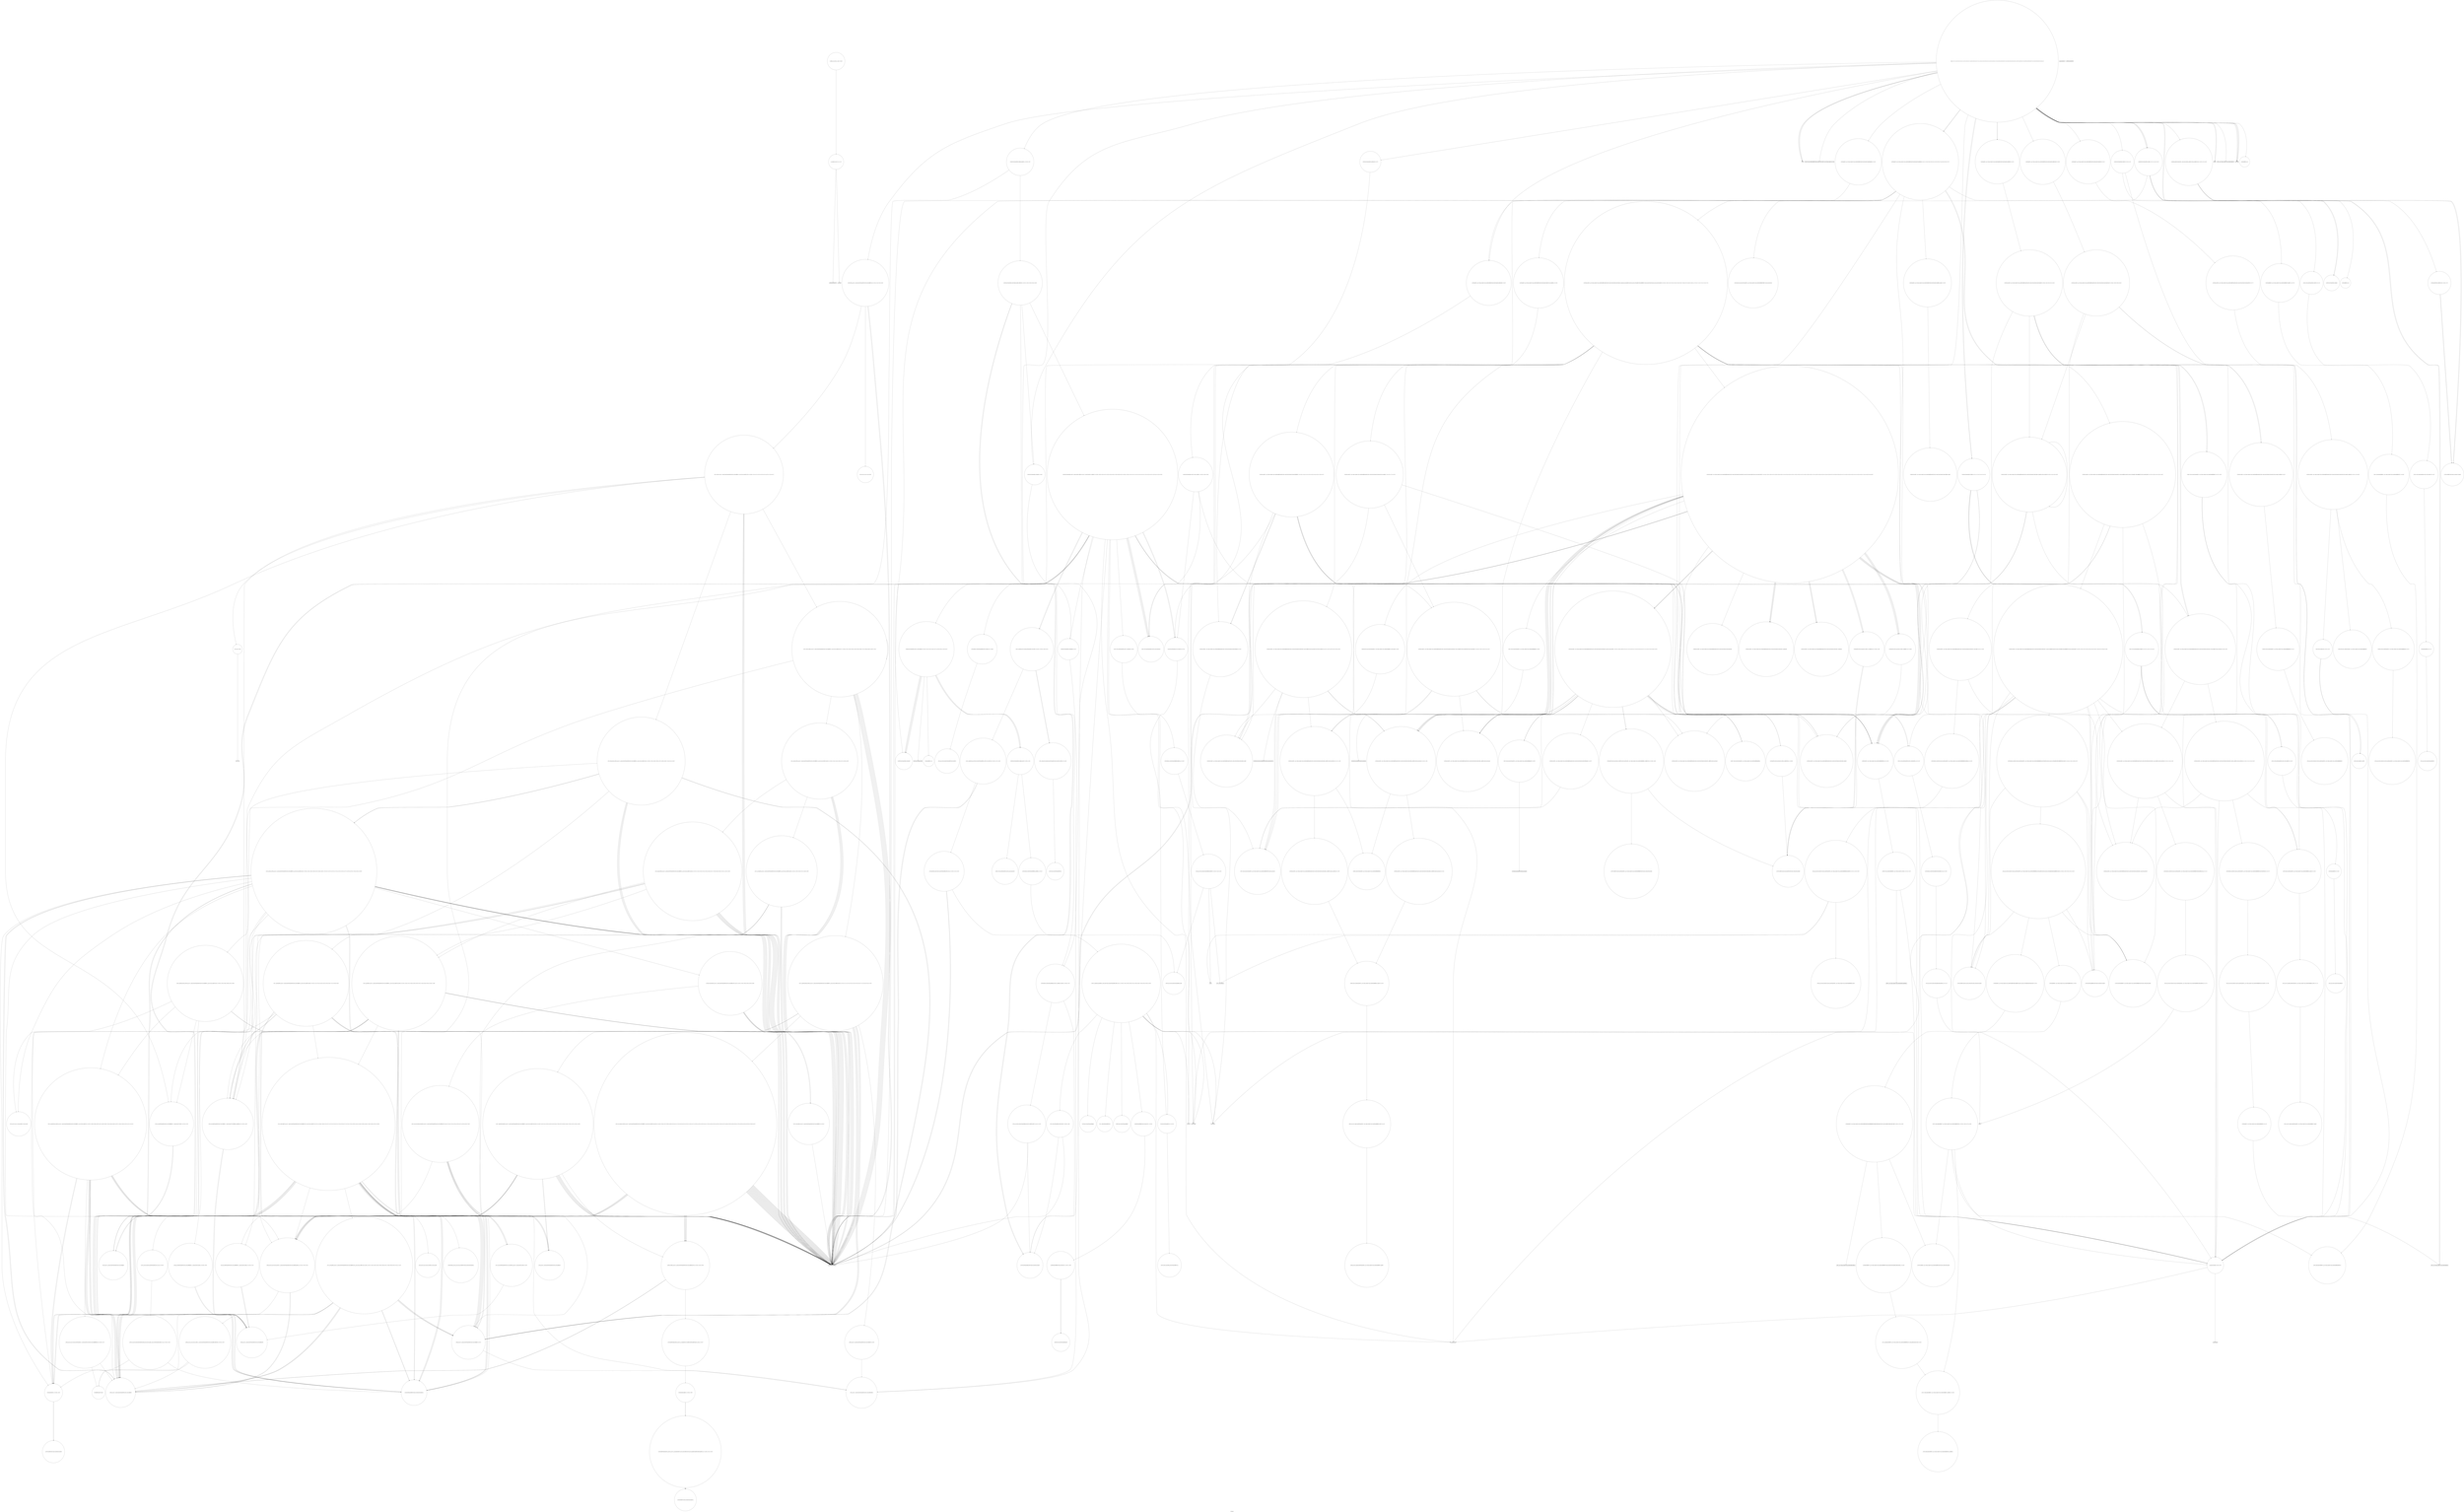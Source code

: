 digraph "Call Graph" {
	label="Call Graph";

	Node0x55e2f6df4090 [shape=record,shape=circle,label="{__cxx_global_var_init|{<s0>1|<s1>2}}"];
	Node0x55e2f6df4090:s0 -> Node0x55e2f6df4110[color=black];
	Node0x55e2f6df4090:s1 -> Node0x55e2f73cc960[color=black];
	Node0x55e2f73d4220 [shape=record,shape=circle,label="{_ZNSt13move_iteratorIPSt4pairIiiEEppEv}"];
	Node0x55e2f73ce060 [shape=record,shape=circle,label="{_ZNSt3mapINSt7__cxx1112basic_stringIcSt11char_traitsIcESaIcEEEiSt4lessIS5_ESaISt4pairIKS5_iEEE11lower_boundERS9_|{<s0>155}}"];
	Node0x55e2f73ce060:s0 -> Node0x55e2f73ce360[color=black];
	Node0x55e2f73ccee0 [shape=record,shape=Mrecord,label="{__gxx_personality_v0}"];
	Node0x55e2f73d0900 [shape=record,shape=circle,label="{_ZSt13__heap_selectIN9__gnu_cxx17__normal_iteratorIPSt4pairIiiESt6vectorIS3_SaIS3_EEEENS0_5__ops15_Iter_less_iterEEvT_SB_SB_T0_|{<s0>421|<s1>422|<s2>423|<s3>424|<s4>425|<s5>426|<s6>427|<s7>428|<s8>429|<s9>430|<s10>431|<s11>432|<s12>433}}"];
	Node0x55e2f73d0900:s0 -> Node0x55e2f73d0300[color=black];
	Node0x55e2f73d0900:s1 -> Node0x55e2f73d0300[color=black];
	Node0x55e2f73d0900:s2 -> Node0x55e2f73d0a00[color=black];
	Node0x55e2f73d0900:s3 -> Node0x55e2f73d0300[color=black];
	Node0x55e2f73d0900:s4 -> Node0x55e2f73d0a80[color=black];
	Node0x55e2f73d0900:s5 -> Node0x55e2f73d0300[color=black];
	Node0x55e2f73d0900:s6 -> Node0x55e2f73d0300[color=black];
	Node0x55e2f73d0900:s7 -> Node0x55e2f73d0b00[color=black];
	Node0x55e2f73d0900:s8 -> Node0x55e2f73d0300[color=black];
	Node0x55e2f73d0900:s9 -> Node0x55e2f73d0300[color=black];
	Node0x55e2f73d0900:s10 -> Node0x55e2f73d0300[color=black];
	Node0x55e2f73d0900:s11 -> Node0x55e2f73d0b80[color=black];
	Node0x55e2f73d0900:s12 -> Node0x55e2f73d0c00[color=black];
	Node0x55e2f73ce760 [shape=record,shape=Mrecord,label="{__cxa_rethrow}"];
	Node0x55e2f73cd5e0 [shape=record,shape=Mrecord,label="{printf}"];
	Node0x55e2f73d1000 [shape=record,shape=circle,label="{_ZSt7forwardIiEOT_RNSt16remove_referenceIS0_E4typeE}"];
	Node0x55e2f73cee60 [shape=record,shape=circle,label="{_ZNSt11_Tuple_implILm0EJRKNSt7__cxx1112basic_stringIcSt11char_traitsIcESaIcEEEEEC2EOS8_|{<s0>255|<s1>256|<s2>257|<s3>258}}"];
	Node0x55e2f73cee60:s0 -> Node0x55e2f73cef60[color=black];
	Node0x55e2f73cee60:s1 -> Node0x55e2f73ceee0[color=black];
	Node0x55e2f73cee60:s2 -> Node0x55e2f73d2820[color=black];
	Node0x55e2f73cee60:s3 -> Node0x55e2f73cdb60[color=black];
	Node0x55e2f73cdce0 [shape=record,shape=circle,label="{_ZSt7forwardIRiEOT_RNSt16remove_referenceIS1_E4typeE}"];
	Node0x55e2f73d1700 [shape=record,shape=circle,label="{_ZSt26__unguarded_insertion_sortIN9__gnu_cxx17__normal_iteratorIPSt4pairIiiESt6vectorIS3_SaIS3_EEEENS0_5__ops15_Iter_less_iterEEvT_SB_T0_|{<s0>583|<s1>584|<s2>585|<s3>586|<s4>587|<s5>588}}"];
	Node0x55e2f73d1700:s0 -> Node0x55e2f73d0300[color=black];
	Node0x55e2f73d1700:s1 -> Node0x55e2f73d4620[color=black];
	Node0x55e2f73d1700:s2 -> Node0x55e2f73d0300[color=black];
	Node0x55e2f73d1700:s3 -> Node0x55e2f73d1900[color=black];
	Node0x55e2f73d1700:s4 -> Node0x55e2f73d1880[color=black];
	Node0x55e2f73d1700:s5 -> Node0x55e2f73d0c00[color=black];
	Node0x55e2f73d2da0 [shape=record,shape=circle,label="{_ZNSt8_Rb_treeINSt7__cxx1112basic_stringIcSt11char_traitsIcESaIcEEESt4pairIKS5_iESt10_Select1stIS8_ESt4lessIS5_ESaIS8_EE11_M_leftmostEv}"];
	Node0x55e2f73cf400 [shape=record,shape=circle,label="{_ZN9__gnu_cxx13new_allocatorISt13_Rb_tree_nodeISt4pairIKNSt7__cxx1112basic_stringIcSt11char_traitsIcESaIcEEEiEEE7destroyISA_EEvPT_|{<s0>109}}"];
	Node0x55e2f73cf400:s0 -> Node0x55e2f73cf480[color=black];
	Node0x55e2f73d34a0 [shape=record,shape=circle,label="{_ZSt4moveIRSt4pairIiiEEONSt16remove_referenceIT_E4typeEOS4_}"];
	Node0x55e2f73cfb00 [shape=record,shape=circle,label="{_ZNSt12_Vector_baseISt4pairIiiESaIS1_EE19_M_get_Tp_allocatorEv}"];
	Node0x55e2f73d3ba0 [shape=record,shape=circle,label="{_ZNSt16allocator_traitsISaISt4pairIiiEEE8max_sizeERKS2_|{<s0>341}}"];
	Node0x55e2f73d3ba0:s0 -> Node0x55e2f73d3ca0[color=black];
	Node0x55e2f73d0200 [shape=record,shape=circle,label="{_ZNKSt4lessINSt7__cxx1112basic_stringIcSt11char_traitsIcESaIcEEEEclERKS5_S8_|{<s0>144}}"];
	Node0x55e2f73d0200:s0 -> Node0x55e2f73d0700[color=black];
	Node0x55e2f6df4110 [shape=record,shape=Mrecord,label="{_ZNSt8ios_base4InitC1Ev}"];
	Node0x55e2f73d42a0 [shape=record,shape=circle,label="{_ZSteqIPSt4pairIiiEEbRKSt13move_iteratorIT_ES7_|{<s0>367|<s1>368}}"];
	Node0x55e2f73d42a0:s0 -> Node0x55e2f73d4320[color=black];
	Node0x55e2f73d42a0:s1 -> Node0x55e2f73d4320[color=black];
	Node0x55e2f73ce0e0 [shape=record,shape=circle,label="{_ZNKSt3mapINSt7__cxx1112basic_stringIcSt11char_traitsIcESaIcEEEiSt4lessIS5_ESaISt4pairIKS5_iEEE8key_compEv|{<s0>156}}"];
	Node0x55e2f73ce0e0:s0 -> Node0x55e2f73ce3e0[color=black];
	Node0x55e2f73ccf60 [shape=record,shape=Mrecord,label="{_ZStrsIcSt11char_traitsIcESaIcEERSt13basic_istreamIT_T0_ES7_RNSt7__cxx1112basic_stringIS4_S5_T1_EE}"];
	Node0x55e2f73d0980 [shape=record,shape=circle,label="{_ZSt11__sort_heapIN9__gnu_cxx17__normal_iteratorIPSt4pairIiiESt6vectorIS3_SaIS3_EEEENS0_5__ops15_Iter_less_iterEEvT_SB_RT0_|{<s0>434|<s1>435|<s2>436|<s3>437|<s4>438|<s5>439}}"];
	Node0x55e2f73d0980:s0 -> Node0x55e2f73d37a0[color=black];
	Node0x55e2f73d0980:s1 -> Node0x55e2f73d1180[color=black];
	Node0x55e2f73d0980:s2 -> Node0x55e2f73d0300[color=black];
	Node0x55e2f73d0980:s3 -> Node0x55e2f73d0300[color=black];
	Node0x55e2f73d0980:s4 -> Node0x55e2f73d0300[color=black];
	Node0x55e2f73d0980:s5 -> Node0x55e2f73d0b80[color=black];
	Node0x55e2f73ce7e0 [shape=record,shape=Mrecord,label="{__cxa_end_catch}"];
	Node0x55e2f73cd660 [shape=record,shape=Mrecord,label="{_ZNSt7__cxx1112basic_stringIcSt11char_traitsIcESaIcEED1Ev}"];
	Node0x55e2f73d1080 [shape=record,shape=circle,label="{_ZNK9__gnu_cxx5__ops14_Iter_less_valclINS_17__normal_iteratorIPSt4pairIiiESt6vectorIS5_SaIS5_EEEES5_EEbT_RT0_|{<s0>503|<s1>504}}"];
	Node0x55e2f73d1080:s0 -> Node0x55e2f73d0d00[color=black];
	Node0x55e2f73d1080:s1 -> Node0x55e2f73d1100[color=black];
	Node0x55e2f73ceee0 [shape=record,shape=circle,label="{_ZSt7forwardIRKNSt7__cxx1112basic_stringIcSt11char_traitsIcESaIcEEEEOT_RNSt16remove_referenceIS8_E4typeE}"];
	Node0x55e2f73cdd60 [shape=record,shape=circle,label="{_ZNSt4pairIiiEC2IRiS2_Lb1EEEOT_OT0_|{<s0>86|<s1>87}}"];
	Node0x55e2f73cdd60:s0 -> Node0x55e2f73cdce0[color=black];
	Node0x55e2f73cdd60:s1 -> Node0x55e2f73cdce0[color=black];
	Node0x55e2f73d1780 [shape=record,shape=circle,label="{_ZN9__gnu_cxxeqIPSt4pairIiiESt6vectorIS2_SaIS2_EEEEbRKNS_17__normal_iteratorIT_T0_EESC_|{<s0>589|<s1>590}}"];
	Node0x55e2f73d1780:s0 -> Node0x55e2f73d3920[color=black];
	Node0x55e2f73d1780:s1 -> Node0x55e2f73d3920[color=black];
	Node0x55e2f73d2e20 [shape=record,shape=circle,label="{_ZNSt4pairIPSt18_Rb_tree_node_baseS1_EC2IRS1_S4_Lb1EEEOT_OT0_|{<s0>282|<s1>283}}"];
	Node0x55e2f73d2e20:s0 -> Node0x55e2f73d3020[color=black];
	Node0x55e2f73d2e20:s1 -> Node0x55e2f73d3020[color=black];
	Node0x55e2f73cf480 [shape=record,shape=circle,label="{_ZNSt4pairIKNSt7__cxx1112basic_stringIcSt11char_traitsIcESaIcEEEiED2Ev|{<s0>110}}"];
	Node0x55e2f73cf480:s0 -> Node0x55e2f73cd660[color=black];
	Node0x55e2f73d3520 [shape=record,shape=circle,label="{_ZNSt16allocator_traitsISaISt4pairIiiEEE9constructIS1_JS1_EEEvRS2_PT_DpOT0_|{<s0>296|<s1>297}}"];
	Node0x55e2f73d3520:s0 -> Node0x55e2f73d35a0[color=black];
	Node0x55e2f73d3520:s1 -> Node0x55e2f73d36a0[color=black];
	Node0x55e2f73cfb80 [shape=record,shape=circle,label="{_ZNSt12_Vector_baseISt4pairIiiESaIS1_EED2Ev|{<s0>119|<s1>120|<s2>121|<s3>122}}"];
	Node0x55e2f73cfb80:s0 -> Node0x55e2f73cfd00[color=black];
	Node0x55e2f73cfb80:s1 -> Node0x55e2f73cfd80[color=black];
	Node0x55e2f73cfb80:s2 -> Node0x55e2f73cfd80[color=black];
	Node0x55e2f73cfb80:s3 -> Node0x55e2f73cdb60[color=black];
	Node0x55e2f73d3c20 [shape=record,shape=circle,label="{_ZNKSt12_Vector_baseISt4pairIiiESaIS1_EE19_M_get_Tp_allocatorEv}"];
	Node0x55e2f73d0280 [shape=record,shape=circle,label="{_ZNSt8_Rb_treeINSt7__cxx1112basic_stringIcSt11char_traitsIcESaIcEEESt4pairIKS5_iESt10_Select1stIS8_ESt4lessIS5_ESaIS8_EE6_S_keyEPKSt18_Rb_tree_node_base|{<s0>145|<s1>146}}"];
	Node0x55e2f73d0280:s0 -> Node0x55e2f73cdfe0[color=black];
	Node0x55e2f73d0280:s1 -> Node0x55e2f73d0480[color=black];
	Node0x55e2f73cc8e0 [shape=record,shape=Mrecord,label="{_ZNSt8ios_base4InitD1Ev}"];
	Node0x55e2f73d4320 [shape=record,shape=circle,label="{_ZNKSt13move_iteratorIPSt4pairIiiEE4baseEv}"];
	Node0x55e2f73ce160 [shape=record,shape=circle,label="{_ZNKSt17_Rb_tree_iteratorISt4pairIKNSt7__cxx1112basic_stringIcSt11char_traitsIcESaIcEEEiEEdeEv|{<s0>157|<s1>158}}"];
	Node0x55e2f73ce160:s0 -> Node0x55e2f73cf380[color=black];
	Node0x55e2f73ce160:s1 -> Node0x55e2f73cdb60[color=black];
	Node0x55e2f73ccfe0 [shape=record,shape=circle,label="{_ZNSt3mapINSt7__cxx1112basic_stringIcSt11char_traitsIcESaIcEEEiSt4lessIS5_ESaISt4pairIKS5_iEEE4findERS9_|{<s0>45}}"];
	Node0x55e2f73ccfe0:s0 -> Node0x55e2f73d0000[color=black];
	Node0x55e2f73d0a00 [shape=record,shape=circle,label="{_ZSt11__make_heapIN9__gnu_cxx17__normal_iteratorIPSt4pairIiiESt6vectorIS3_SaIS3_EEEENS0_5__ops15_Iter_less_iterEEvT_SB_RT0_|{<s0>440|<s1>441|<s2>442|<s3>443|<s4>444|<s5>445|<s6>446|<s7>447|<s8>448|<s9>449}}"];
	Node0x55e2f73d0a00:s0 -> Node0x55e2f73d37a0[color=black];
	Node0x55e2f73d0a00:s1 -> Node0x55e2f73d37a0[color=black];
	Node0x55e2f73d0a00:s2 -> Node0x55e2f73d0c80[color=black];
	Node0x55e2f73d0a00:s3 -> Node0x55e2f73d0d00[color=black];
	Node0x55e2f73d0a00:s4 -> Node0x55e2f73d34a0[color=black];
	Node0x55e2f73d0a00:s5 -> Node0x55e2f73d0300[color=black];
	Node0x55e2f73d0a00:s6 -> Node0x55e2f73d0300[color=black];
	Node0x55e2f73d0a00:s7 -> Node0x55e2f73d34a0[color=black];
	Node0x55e2f73d0a00:s8 -> Node0x55e2f73d0300[color=black];
	Node0x55e2f73d0a00:s9 -> Node0x55e2f73d0d80[color=black];
	Node0x55e2f73ce860 [shape=record,shape=Mrecord,label="{llvm.trap}"];
	Node0x55e2f73cd6e0 [shape=record,shape=circle,label="{_ZNSt6vectorISt4pairIiiESaIS1_EED2Ev|{<s0>71|<s1>72|<s2>73|<s3>74|<s4>75}}"];
	Node0x55e2f73cd6e0:s0 -> Node0x55e2f73cfb00[color=black];
	Node0x55e2f73cd6e0:s1 -> Node0x55e2f73cfa80[color=black];
	Node0x55e2f73cd6e0:s2 -> Node0x55e2f73cfb80[color=black];
	Node0x55e2f73cd6e0:s3 -> Node0x55e2f73cfb80[color=black];
	Node0x55e2f73cd6e0:s4 -> Node0x55e2f73cdb60[color=black];
	Node0x55e2f73d1100 [shape=record,shape=circle,label="{_ZStltIiiEbRKSt4pairIT_T0_ES5_}"];
	Node0x55e2f73cef60 [shape=record,shape=circle,label="{_ZNSt11_Tuple_implILm0EJRKNSt7__cxx1112basic_stringIcSt11char_traitsIcESaIcEEEEE7_M_headERS8_|{<s0>259}}"];
	Node0x55e2f73cef60:s0 -> Node0x55e2f73d28a0[color=black];
	Node0x55e2f73cdde0 [shape=record,shape=circle,label="{_ZNSt8_Rb_treeINSt7__cxx1112basic_stringIcSt11char_traitsIcESaIcEEESt4pairIKS5_iESt10_Select1stIS8_ESt4lessIS5_ESaIS8_EED2Ev|{<s0>88|<s1>89|<s2>90|<s3>91|<s4>92}}"];
	Node0x55e2f73cdde0:s0 -> Node0x55e2f73cdee0[color=black];
	Node0x55e2f73cdde0:s1 -> Node0x55e2f73cde60[color=black];
	Node0x55e2f73cdde0:s2 -> Node0x55e2f73cdf60[color=black];
	Node0x55e2f73cdde0:s3 -> Node0x55e2f73cdf60[color=black];
	Node0x55e2f73cdde0:s4 -> Node0x55e2f73cdb60[color=black];
	Node0x55e2f73d1800 [shape=record,shape=circle,label="{_ZSt13move_backwardIN9__gnu_cxx17__normal_iteratorIPSt4pairIiiESt6vectorIS3_SaIS3_EEEES8_ET0_T_SA_S9_|{<s0>591|<s1>592|<s2>593|<s3>594|<s4>595|<s5>596}}"];
	Node0x55e2f73d1800:s0 -> Node0x55e2f73d0300[color=black];
	Node0x55e2f73d1800:s1 -> Node0x55e2f73d1a00[color=black];
	Node0x55e2f73d1800:s2 -> Node0x55e2f73d0300[color=black];
	Node0x55e2f73d1800:s3 -> Node0x55e2f73d1a00[color=black];
	Node0x55e2f73d1800:s4 -> Node0x55e2f73d0300[color=black];
	Node0x55e2f73d1800:s5 -> Node0x55e2f73d1980[color=black];
	Node0x55e2f73d2ea0 [shape=record,shape=circle,label="{_ZNSt17_Rb_tree_iteratorISt4pairIKNSt7__cxx1112basic_stringIcSt11char_traitsIcESaIcEEEiEEmmEv|{<s0>284}}"];
	Node0x55e2f73d2ea0:s0 -> Node0x55e2f73d3220[color=black];
	Node0x55e2f73cf500 [shape=record,shape=circle,label="{_ZN9__gnu_cxx16__aligned_membufISt4pairIKNSt7__cxx1112basic_stringIcSt11char_traitsIcESaIcEEEiEE6_M_ptrEv|{<s0>111}}"];
	Node0x55e2f73cf500:s0 -> Node0x55e2f73cf580[color=black];
	Node0x55e2f73d35a0 [shape=record,shape=circle,label="{_ZSt7forwardISt4pairIiiEEOT_RNSt16remove_referenceIS2_E4typeE}"];
	Node0x55e2f73cfc00 [shape=record,shape=circle,label="{_ZSt8_DestroyIPSt4pairIiiEEvT_S3_|{<s0>123}}"];
	Node0x55e2f73cfc00:s0 -> Node0x55e2f73cfc80[color=black];
	Node0x55e2f73d3ca0 [shape=record,shape=circle,label="{_ZNK9__gnu_cxx13new_allocatorISt4pairIiiEE8max_sizeEv}"];
	Node0x55e2f73d0300 [shape=record,shape=Mrecord,label="{llvm.memcpy.p0i8.p0i8.i64}"];
	Node0x55e2f73cc960 [shape=record,shape=Mrecord,label="{__cxa_atexit}"];
	Node0x55e2f73d43a0 [shape=record,shape=circle,label="{_ZNSt13move_iteratorIPSt4pairIiiEEC2ES2_}"];
	Node0x55e2f73ce1e0 [shape=record,shape=circle,label="{_ZNSt8_Rb_treeINSt7__cxx1112basic_stringIcSt11char_traitsIcESaIcEEESt4pairIKS5_iESt10_Select1stIS8_ESt4lessIS5_ESaIS8_EE22_M_emplace_hint_uniqueIJRKSt21piecewise_construct_tSt5tupleIJRS7_EESJ_IJEEEEESt17_Rb_tree_iteratorIS8_ESt23_Rb_tree_const_iteratorIS8_EDpOT_|{<s0>159|<s1>160|<s2>161|<s3>162|<s4>163|<s5>164|<s6>165|<s7>166|<s8>167|<s9>168|<s10>169|<s11>170|<s12>171|<s13>172|<s14>173|<s15>174}}"];
	Node0x55e2f73ce1e0:s0 -> Node0x55e2f73ce4e0[color=black];
	Node0x55e2f73ce1e0:s1 -> Node0x55e2f73ce560[color=black];
	Node0x55e2f73ce1e0:s2 -> Node0x55e2f73ce5e0[color=black];
	Node0x55e2f73ce1e0:s3 -> Node0x55e2f73ce460[color=black];
	Node0x55e2f73ce1e0:s4 -> Node0x55e2f73d0300[color=black];
	Node0x55e2f73ce1e0:s5 -> Node0x55e2f73d0380[color=black];
	Node0x55e2f73ce1e0:s6 -> Node0x55e2f73ce660[color=black];
	Node0x55e2f73ce1e0:s7 -> Node0x55e2f73ce6e0[color=black];
	Node0x55e2f73ce1e0:s8 -> Node0x55e2f73cdbe0[color=black];
	Node0x55e2f73ce1e0:s9 -> Node0x55e2f73cf100[color=black];
	Node0x55e2f73ce1e0:s10 -> Node0x55e2f73ce760[color=black];
	Node0x55e2f73ce1e0:s11 -> Node0x55e2f73cf100[color=black];
	Node0x55e2f73ce1e0:s12 -> Node0x55e2f73d0400[color=black];
	Node0x55e2f73ce1e0:s13 -> Node0x55e2f73ce7e0[color=black];
	Node0x55e2f73ce1e0:s14 -> Node0x55e2f73ce860[color=black];
	Node0x55e2f73ce1e0:s15 -> Node0x55e2f73cdb60[color=black];
	Node0x55e2f73cd060 [shape=record,shape=circle,label="{_ZNKSt17_Rb_tree_iteratorISt4pairIKNSt7__cxx1112basic_stringIcSt11char_traitsIcESaIcEEEiEEeqERKS9_}"];
	Node0x55e2f73d0a80 [shape=record,shape=circle,label="{_ZN9__gnu_cxxltIPSt4pairIiiESt6vectorIS2_SaIS2_EEEEbRKNS_17__normal_iteratorIT_T0_EESC_|{<s0>450|<s1>451}}"];
	Node0x55e2f73d0a80:s0 -> Node0x55e2f73d3920[color=black];
	Node0x55e2f73d0a80:s1 -> Node0x55e2f73d3920[color=black];
	Node0x55e2f73ce8e0 [shape=record,shape=circle,label="{_ZNSt8_Rb_treeINSt7__cxx1112basic_stringIcSt11char_traitsIcESaIcEEESt4pairIKS5_iESt10_Select1stIS8_ESt4lessIS5_ESaIS8_EE11_M_get_nodeEv|{<s0>227|<s1>228}}"];
	Node0x55e2f73ce8e0:s0 -> Node0x55e2f73cf300[color=black];
	Node0x55e2f73ce8e0:s1 -> Node0x55e2f73ce9e0[color=black];
	Node0x55e2f73cd760 [shape=record,shape=circle,label="{_ZNSt3mapINSt7__cxx1112basic_stringIcSt11char_traitsIcESaIcEEEiSt4lessIS5_ESaISt4pairIKS5_iEEED2Ev|{<s0>76}}"];
	Node0x55e2f73cd760:s0 -> Node0x55e2f73cdde0[color=black];
	Node0x55e2f73d1180 [shape=record,shape=circle,label="{_ZN9__gnu_cxx17__normal_iteratorIPSt4pairIiiESt6vectorIS2_SaIS2_EEEmmEv}"];
	Node0x55e2f73d2820 [shape=record,shape=circle,label="{_ZNSt10_Head_baseILm0ERKNSt7__cxx1112basic_stringIcSt11char_traitsIcESaIcEEELb0EEC2ES7_}"];
	Node0x55e2f73cde60 [shape=record,shape=circle,label="{_ZNSt8_Rb_treeINSt7__cxx1112basic_stringIcSt11char_traitsIcESaIcEEESt4pairIKS5_iESt10_Select1stIS8_ESt4lessIS5_ESaIS8_EE8_M_eraseEPSt13_Rb_tree_nodeIS8_E|{<s0>93|<s1>94|<s2>95|<s3>96}}"];
	Node0x55e2f73cde60:s0 -> Node0x55e2f73cf000[color=black];
	Node0x55e2f73cde60:s1 -> Node0x55e2f73cde60[color=black];
	Node0x55e2f73cde60:s2 -> Node0x55e2f73cf080[color=black];
	Node0x55e2f73cde60:s3 -> Node0x55e2f73cf100[color=black];
	Node0x55e2f73d1880 [shape=record,shape=circle,label="{_ZSt25__unguarded_linear_insertIN9__gnu_cxx17__normal_iteratorIPSt4pairIiiESt6vectorIS3_SaIS3_EEEENS0_5__ops14_Val_less_iterEEvT_T0_|{<s0>597|<s1>598|<s2>599|<s3>600|<s4>601|<s5>602|<s6>603|<s7>604|<s8>605|<s9>606|<s10>607|<s11>608|<s12>609|<s13>610|<s14>611|<s15>612}}"];
	Node0x55e2f73d1880:s0 -> Node0x55e2f73d0d00[color=black];
	Node0x55e2f73d1880:s1 -> Node0x55e2f73d34a0[color=black];
	Node0x55e2f73d1880:s2 -> Node0x55e2f73d0300[color=black];
	Node0x55e2f73d1880:s3 -> Node0x55e2f73d0300[color=black];
	Node0x55e2f73d1880:s4 -> Node0x55e2f73d1180[color=black];
	Node0x55e2f73d1880:s5 -> Node0x55e2f73d0300[color=black];
	Node0x55e2f73d1880:s6 -> Node0x55e2f73d1c00[color=black];
	Node0x55e2f73d1880:s7 -> Node0x55e2f73d0d00[color=black];
	Node0x55e2f73d1880:s8 -> Node0x55e2f73d34a0[color=black];
	Node0x55e2f73d1880:s9 -> Node0x55e2f73d0d00[color=black];
	Node0x55e2f73d1880:s10 -> Node0x55e2f73d0e00[color=black];
	Node0x55e2f73d1880:s11 -> Node0x55e2f73d0300[color=black];
	Node0x55e2f73d1880:s12 -> Node0x55e2f73d1180[color=black];
	Node0x55e2f73d1880:s13 -> Node0x55e2f73d34a0[color=black];
	Node0x55e2f73d1880:s14 -> Node0x55e2f73d0d00[color=black];
	Node0x55e2f73d1880:s15 -> Node0x55e2f73d0e00[color=black];
	Node0x55e2f73d2f20 [shape=record,shape=circle,label="{_ZNSt17_Rb_tree_iteratorISt4pairIKNSt7__cxx1112basic_stringIcSt11char_traitsIcESaIcEEEiEEppEv|{<s0>285}}"];
	Node0x55e2f73d2f20:s0 -> Node0x55e2f73d32a0[color=black];
	Node0x55e2f73cf580 [shape=record,shape=circle,label="{_ZN9__gnu_cxx16__aligned_membufISt4pairIKNSt7__cxx1112basic_stringIcSt11char_traitsIcESaIcEEEiEE7_M_addrEv}"];
	Node0x55e2f73d3620 [shape=record,shape=circle,label="{_ZNSt6vectorISt4pairIiiESaIS1_EE17_M_realloc_insertIJS1_EEEvN9__gnu_cxx17__normal_iteratorIPS1_S3_EEDpOT_|{<s0>298|<s1>299|<s2>300|<s3>301|<s4>302|<s5>303|<s6>304|<s7>305|<s8>306|<s9>307|<s10>308|<s11>309|<s12>310|<s13>311|<s14>312|<s15>313|<s16>314|<s17>315|<s18>316|<s19>317|<s20>318|<s21>319|<s22>320}}"];
	Node0x55e2f73d3620:s0 -> Node0x55e2f73d3720[color=black];
	Node0x55e2f73d3620:s1 -> Node0x55e2f73cd360[color=black];
	Node0x55e2f73d3620:s2 -> Node0x55e2f73d37a0[color=black];
	Node0x55e2f73d3620:s3 -> Node0x55e2f73d3820[color=black];
	Node0x55e2f73d3620:s4 -> Node0x55e2f73d35a0[color=black];
	Node0x55e2f73d3620:s5 -> Node0x55e2f73d3520[color=black];
	Node0x55e2f73d3620:s6 -> Node0x55e2f73d3920[color=black];
	Node0x55e2f73d3620:s7 -> Node0x55e2f73cfb00[color=black];
	Node0x55e2f73d3620:s8 -> Node0x55e2f73d38a0[color=black];
	Node0x55e2f73d3620:s9 -> Node0x55e2f73d3920[color=black];
	Node0x55e2f73d3620:s10 -> Node0x55e2f73cfb00[color=black];
	Node0x55e2f73d3620:s11 -> Node0x55e2f73d38a0[color=black];
	Node0x55e2f73d3620:s12 -> Node0x55e2f73cdbe0[color=black];
	Node0x55e2f73d3620:s13 -> Node0x55e2f73d39a0[color=black];
	Node0x55e2f73d3620:s14 -> Node0x55e2f73ce7e0[color=black];
	Node0x55e2f73d3620:s15 -> Node0x55e2f73cfb00[color=black];
	Node0x55e2f73d3620:s16 -> Node0x55e2f73cfa80[color=black];
	Node0x55e2f73d3620:s17 -> Node0x55e2f73cfd00[color=black];
	Node0x55e2f73d3620:s18 -> Node0x55e2f73ce760[color=black];
	Node0x55e2f73d3620:s19 -> Node0x55e2f73cfb00[color=black];
	Node0x55e2f73d3620:s20 -> Node0x55e2f73cfa80[color=black];
	Node0x55e2f73d3620:s21 -> Node0x55e2f73cfd00[color=black];
	Node0x55e2f73d3620:s22 -> Node0x55e2f73cdb60[color=black];
	Node0x55e2f73cfc80 [shape=record,shape=circle,label="{_ZNSt12_Destroy_auxILb1EE9__destroyIPSt4pairIiiEEEvT_S5_}"];
	Node0x55e2f73d3d20 [shape=record,shape=circle,label="{_ZNSt16allocator_traitsISaISt4pairIiiEEE8allocateERS2_m|{<s0>342}}"];
	Node0x55e2f73d3d20:s0 -> Node0x55e2f73d3da0[color=black];
	Node0x55e2f73d0380 [shape=record,shape=circle,label="{_ZNSt8_Rb_treeINSt7__cxx1112basic_stringIcSt11char_traitsIcESaIcEEESt4pairIKS5_iESt10_Select1stIS8_ESt4lessIS5_ESaIS8_EE6_S_keyEPKSt13_Rb_tree_nodeIS8_E|{<s0>147|<s1>148}}"];
	Node0x55e2f73d0380:s0 -> Node0x55e2f73d0500[color=black];
	Node0x55e2f73d0380:s1 -> Node0x55e2f73d0480[color=black];
	Node0x55e2f73cc9e0 [shape=record,shape=circle,label="{_Z3getRSt6vectorISt4pairIiiESaIS1_EERii|{<s0>3|<s1>4|<s2>5|<s3>6}}"];
	Node0x55e2f73cc9e0:s0 -> Node0x55e2f73cca60[color=black];
	Node0x55e2f73cc9e0:s1 -> Node0x55e2f73ccae0[color=black];
	Node0x55e2f73cc9e0:s2 -> Node0x55e2f73ccae0[color=black];
	Node0x55e2f73cc9e0:s3 -> Node0x55e2f73ccb60[color=black];
	Node0x55e2f73d4420 [shape=record,shape=circle,label="{_ZN9__gnu_cxx13new_allocatorISt4pairIiiEE7destroyIS2_EEvPT_}"];
	Node0x55e2f73ce260 [shape=record,shape=circle,label="{_ZNSt23_Rb_tree_const_iteratorISt4pairIKNSt7__cxx1112basic_stringIcSt11char_traitsIcESaIcEEEiEEC2ERKSt17_Rb_tree_iteratorIS8_E}"];
	Node0x55e2f73cd0e0 [shape=record,shape=circle,label="{_ZNSt3mapINSt7__cxx1112basic_stringIcSt11char_traitsIcESaIcEEEiSt4lessIS5_ESaISt4pairIKS5_iEEE3endEv|{<s0>46}}"];
	Node0x55e2f73cd0e0:s0 -> Node0x55e2f73d0180[color=black];
	Node0x55e2f73d0b00 [shape=record,shape=circle,label="{_ZNK9__gnu_cxx5__ops15_Iter_less_iterclINS_17__normal_iteratorIPSt4pairIiiESt6vectorIS5_SaIS5_EEEESA_EEbT_T0_|{<s0>452|<s1>453|<s2>454}}"];
	Node0x55e2f73d0b00:s0 -> Node0x55e2f73d0d00[color=black];
	Node0x55e2f73d0b00:s1 -> Node0x55e2f73d0d00[color=black];
	Node0x55e2f73d0b00:s2 -> Node0x55e2f73d1100[color=black];
	Node0x55e2f73ce960 [shape=record,shape=circle,label="{_ZNSt8_Rb_treeINSt7__cxx1112basic_stringIcSt11char_traitsIcESaIcEEESt4pairIKS5_iESt10_Select1stIS8_ESt4lessIS5_ESaIS8_EE17_M_construct_nodeIJRKSt21piecewise_construct_tSt5tupleIJRS7_EESJ_IJEEEEEvPSt13_Rb_tree_nodeIS8_EDpOT_|{<s0>229|<s1>230|<s2>231|<s3>232|<s4>233|<s5>234|<s6>235|<s7>236|<s8>237|<s9>238|<s10>239}}"];
	Node0x55e2f73ce960:s0 -> Node0x55e2f73cf300[color=black];
	Node0x55e2f73ce960:s1 -> Node0x55e2f73cf380[color=black];
	Node0x55e2f73ce960:s2 -> Node0x55e2f73ce4e0[color=black];
	Node0x55e2f73ce960:s3 -> Node0x55e2f73ce560[color=black];
	Node0x55e2f73ce960:s4 -> Node0x55e2f73ce5e0[color=black];
	Node0x55e2f73ce960:s5 -> Node0x55e2f73cec60[color=black];
	Node0x55e2f73ce960:s6 -> Node0x55e2f73cdbe0[color=black];
	Node0x55e2f73ce960:s7 -> Node0x55e2f73cf200[color=black];
	Node0x55e2f73ce960:s8 -> Node0x55e2f73ce760[color=black];
	Node0x55e2f73ce960:s9 -> Node0x55e2f73ce7e0[color=black];
	Node0x55e2f73ce960:s10 -> Node0x55e2f73cdb60[color=black];
	Node0x55e2f73cd7e0 [shape=record,shape=circle,label="{_ZNSt8_Rb_treeINSt7__cxx1112basic_stringIcSt11char_traitsIcESaIcEEESt4pairIKS5_iESt10_Select1stIS8_ESt4lessIS5_ESaIS8_EEC2Ev|{<s0>77}}"];
	Node0x55e2f73cd7e0:s0 -> Node0x55e2f73cd860[color=black];
	Node0x55e2f73d1200 [shape=record,shape=circle,label="{_ZSt22__move_median_to_firstIN9__gnu_cxx17__normal_iteratorIPSt4pairIiiESt6vectorIS3_SaIS3_EEEENS0_5__ops15_Iter_less_iterEEvT_SB_SB_SB_T0_|{<s0>505|<s1>506|<s2>507|<s3>508|<s4>509|<s5>510|<s6>511|<s7>512|<s8>513|<s9>514|<s10>515|<s11>516|<s12>517|<s13>518|<s14>519|<s15>520|<s16>521|<s17>522|<s18>523|<s19>524|<s20>525|<s21>526|<s22>527|<s23>528|<s24>529|<s25>530|<s26>531|<s27>532|<s28>533|<s29>534|<s30>535|<s31>536|<s32>537}}"];
	Node0x55e2f73d1200:s0 -> Node0x55e2f73d0300[color=black];
	Node0x55e2f73d1200:s1 -> Node0x55e2f73d0300[color=black];
	Node0x55e2f73d1200:s2 -> Node0x55e2f73d0b00[color=black];
	Node0x55e2f73d1200:s3 -> Node0x55e2f73d0300[color=black];
	Node0x55e2f73d1200:s4 -> Node0x55e2f73d0300[color=black];
	Node0x55e2f73d1200:s5 -> Node0x55e2f73d0b00[color=black];
	Node0x55e2f73d1200:s6 -> Node0x55e2f73d0300[color=black];
	Node0x55e2f73d1200:s7 -> Node0x55e2f73d0300[color=black];
	Node0x55e2f73d1200:s8 -> Node0x55e2f73d1380[color=black];
	Node0x55e2f73d1200:s9 -> Node0x55e2f73d0300[color=black];
	Node0x55e2f73d1200:s10 -> Node0x55e2f73d0300[color=black];
	Node0x55e2f73d1200:s11 -> Node0x55e2f73d0b00[color=black];
	Node0x55e2f73d1200:s12 -> Node0x55e2f73d0300[color=black];
	Node0x55e2f73d1200:s13 -> Node0x55e2f73d0300[color=black];
	Node0x55e2f73d1200:s14 -> Node0x55e2f73d1380[color=black];
	Node0x55e2f73d1200:s15 -> Node0x55e2f73d0300[color=black];
	Node0x55e2f73d1200:s16 -> Node0x55e2f73d0300[color=black];
	Node0x55e2f73d1200:s17 -> Node0x55e2f73d1380[color=black];
	Node0x55e2f73d1200:s18 -> Node0x55e2f73d0300[color=black];
	Node0x55e2f73d1200:s19 -> Node0x55e2f73d0300[color=black];
	Node0x55e2f73d1200:s20 -> Node0x55e2f73d0b00[color=black];
	Node0x55e2f73d1200:s21 -> Node0x55e2f73d0300[color=black];
	Node0x55e2f73d1200:s22 -> Node0x55e2f73d0300[color=black];
	Node0x55e2f73d1200:s23 -> Node0x55e2f73d1380[color=black];
	Node0x55e2f73d1200:s24 -> Node0x55e2f73d0300[color=black];
	Node0x55e2f73d1200:s25 -> Node0x55e2f73d0300[color=black];
	Node0x55e2f73d1200:s26 -> Node0x55e2f73d0b00[color=black];
	Node0x55e2f73d1200:s27 -> Node0x55e2f73d0300[color=black];
	Node0x55e2f73d1200:s28 -> Node0x55e2f73d0300[color=black];
	Node0x55e2f73d1200:s29 -> Node0x55e2f73d1380[color=black];
	Node0x55e2f73d1200:s30 -> Node0x55e2f73d0300[color=black];
	Node0x55e2f73d1200:s31 -> Node0x55e2f73d0300[color=black];
	Node0x55e2f73d1200:s32 -> Node0x55e2f73d1380[color=black];
	Node0x55e2f73d28a0 [shape=record,shape=circle,label="{_ZNSt10_Head_baseILm0ERKNSt7__cxx1112basic_stringIcSt11char_traitsIcESaIcEEELb0EE7_M_headERS8_}"];
	Node0x55e2f73cdee0 [shape=record,shape=circle,label="{_ZNSt8_Rb_treeINSt7__cxx1112basic_stringIcSt11char_traitsIcESaIcEEESt4pairIKS5_iESt10_Select1stIS8_ESt4lessIS5_ESaIS8_EE8_M_beginEv}"];
	Node0x55e2f73d1900 [shape=record,shape=circle,label="{_ZN9__gnu_cxx5__ops15__val_comp_iterENS0_15_Iter_less_iterE}"];
	Node0x55e2f73d2fa0 [shape=record,shape=circle,label="{_ZNSt4pairIPSt18_Rb_tree_node_baseS1_EC2IRS1_Lb1EEEOT_RKS1_|{<s0>286}}"];
	Node0x55e2f73d2fa0:s0 -> Node0x55e2f73d3020[color=black];
	Node0x55e2f73cf600 [shape=record,shape=circle,label="{_ZNSt16allocator_traitsISaISt13_Rb_tree_nodeISt4pairIKNSt7__cxx1112basic_stringIcSt11char_traitsIcESaIcEEEiEEEE10deallocateERSB_PSA_m|{<s0>112}}"];
	Node0x55e2f73cf600:s0 -> Node0x55e2f73cf680[color=black];
	Node0x55e2f73d36a0 [shape=record,shape=circle,label="{_ZN9__gnu_cxx13new_allocatorISt4pairIiiEE9constructIS2_JS2_EEEvPT_DpOT0_|{<s0>321|<s1>322}}"];
	Node0x55e2f73d36a0:s0 -> Node0x55e2f73d35a0[color=black];
	Node0x55e2f73d36a0:s1 -> Node0x55e2f73d0300[color=black];
	Node0x55e2f73cfd00 [shape=record,shape=circle,label="{_ZNSt12_Vector_baseISt4pairIiiESaIS1_EE13_M_deallocateEPS1_m|{<s0>124}}"];
	Node0x55e2f73cfd00:s0 -> Node0x55e2f73cfe00[color=black];
	Node0x55e2f73d3da0 [shape=record,shape=circle,label="{_ZN9__gnu_cxx13new_allocatorISt4pairIiiEE8allocateEmPKv|{<s0>343|<s1>344|<s2>345}}"];
	Node0x55e2f73d3da0:s0 -> Node0x55e2f73d3ca0[color=black];
	Node0x55e2f73d3da0:s1 -> Node0x55e2f73ceb60[color=black];
	Node0x55e2f73d3da0:s2 -> Node0x55e2f73cebe0[color=black];
	Node0x55e2f73d0400 [shape=record,shape=circle,label="{_ZNSt17_Rb_tree_iteratorISt4pairIKNSt7__cxx1112basic_stringIcSt11char_traitsIcESaIcEEEiEEC2EPSt18_Rb_tree_node_base}"];
	Node0x55e2f73cca60 [shape=record,shape=circle,label="{_ZNKSt6vectorISt4pairIiiESaIS1_EE4sizeEv}"];
	Node0x55e2f73d44a0 [shape=record,shape=circle,label="{_ZN9__gnu_cxx17__normal_iteratorIPSt4pairIiiESt6vectorIS2_SaIS2_EEEC2ERKS3_}"];
	Node0x55e2f73ce2e0 [shape=record,shape=circle,label="{_ZNSt5tupleIJRKNSt7__cxx1112basic_stringIcSt11char_traitsIcESaIcEEEEEC2IvLb1EEES7_|{<s0>175}}"];
	Node0x55e2f73ce2e0:s0 -> Node0x55e2f73d33a0[color=black];
	Node0x55e2f73cd160 [shape=record,shape=circle,label="{_ZNSt3mapINSt7__cxx1112basic_stringIcSt11char_traitsIcESaIcEEEiSt4lessIS5_ESaISt4pairIKS5_iEEEixERS9_|{<s0>47|<s1>48|<s2>49|<s3>50|<s4>51|<s5>52|<s6>53|<s7>54|<s8>55|<s9>56|<s10>57}}"];
	Node0x55e2f73cd160:s0 -> Node0x55e2f73ce060[color=black];
	Node0x55e2f73cd160:s1 -> Node0x55e2f73cd0e0[color=black];
	Node0x55e2f73cd160:s2 -> Node0x55e2f73cd060[color=black];
	Node0x55e2f73cd160:s3 -> Node0x55e2f73ce0e0[color=black];
	Node0x55e2f73cd160:s4 -> Node0x55e2f73ce160[color=black];
	Node0x55e2f73cd160:s5 -> Node0x55e2f73d0200[color=black];
	Node0x55e2f73cd160:s6 -> Node0x55e2f73ce260[color=black];
	Node0x55e2f73cd160:s7 -> Node0x55e2f73ce2e0[color=black];
	Node0x55e2f73cd160:s8 -> Node0x55e2f73ce1e0[color=black];
	Node0x55e2f73cd160:s9 -> Node0x55e2f73d0300[color=black];
	Node0x55e2f73cd160:s10 -> Node0x55e2f73ce160[color=black];
	Node0x55e2f73d0b80 [shape=record,shape=circle,label="{_ZSt10__pop_heapIN9__gnu_cxx17__normal_iteratorIPSt4pairIiiESt6vectorIS3_SaIS3_EEEENS0_5__ops15_Iter_less_iterEEvT_SB_SB_RT0_|{<s0>455|<s1>456|<s2>457|<s3>458|<s4>459|<s5>460|<s6>461|<s7>462|<s8>463|<s9>464|<s10>465|<s11>466}}"];
	Node0x55e2f73d0b80:s0 -> Node0x55e2f73d0d00[color=black];
	Node0x55e2f73d0b80:s1 -> Node0x55e2f73d34a0[color=black];
	Node0x55e2f73d0b80:s2 -> Node0x55e2f73d0300[color=black];
	Node0x55e2f73d0b80:s3 -> Node0x55e2f73d0d00[color=black];
	Node0x55e2f73d0b80:s4 -> Node0x55e2f73d34a0[color=black];
	Node0x55e2f73d0b80:s5 -> Node0x55e2f73d0d00[color=black];
	Node0x55e2f73d0b80:s6 -> Node0x55e2f73d0e00[color=black];
	Node0x55e2f73d0b80:s7 -> Node0x55e2f73d0300[color=black];
	Node0x55e2f73d0b80:s8 -> Node0x55e2f73d37a0[color=black];
	Node0x55e2f73d0b80:s9 -> Node0x55e2f73d34a0[color=black];
	Node0x55e2f73d0b80:s10 -> Node0x55e2f73d0300[color=black];
	Node0x55e2f73d0b80:s11 -> Node0x55e2f73d0d80[color=black];
	Node0x55e2f73ce9e0 [shape=record,shape=circle,label="{_ZNSt16allocator_traitsISaISt13_Rb_tree_nodeISt4pairIKNSt7__cxx1112basic_stringIcSt11char_traitsIcESaIcEEEiEEEE8allocateERSB_m|{<s0>240}}"];
	Node0x55e2f73ce9e0:s0 -> Node0x55e2f73cea60[color=black];
	Node0x55e2f73cd860 [shape=record,shape=circle,label="{_ZNSt8_Rb_treeINSt7__cxx1112basic_stringIcSt11char_traitsIcESaIcEEESt4pairIKS5_iESt10_Select1stIS8_ESt4lessIS5_ESaIS8_EE13_Rb_tree_implISC_Lb1EEC2Ev|{<s0>78|<s1>79|<s2>80}}"];
	Node0x55e2f73cd860:s0 -> Node0x55e2f73cd8e0[color=black];
	Node0x55e2f73cd860:s1 -> Node0x55e2f73cd960[color=black];
	Node0x55e2f73cd860:s2 -> Node0x55e2f73cd9e0[color=black];
	Node0x55e2f73d1280 [shape=record,shape=circle,label="{_ZNK9__gnu_cxx17__normal_iteratorIPSt4pairIiiESt6vectorIS2_SaIS2_EEEmiEl|{<s0>538}}"];
	Node0x55e2f73d1280:s0 -> Node0x55e2f73d44a0[color=black];
	Node0x55e2f73d2920 [shape=record,shape=circle,label="{_ZNSt4pairIKNSt7__cxx1112basic_stringIcSt11char_traitsIcESaIcEEEiEC2IJRS6_EJLm0EEJEJEEERSt5tupleIJDpT_EERSA_IJDpT1_EESt12_Index_tupleIJXspT0_EEESJ_IJXspT2_EEE|{<s0>260|<s1>261|<s2>262}}"];
	Node0x55e2f73d2920:s0 -> Node0x55e2f73d29a0[color=black];
	Node0x55e2f73d2920:s1 -> Node0x55e2f73ceee0[color=black];
	Node0x55e2f73d2920:s2 -> Node0x55e2f73d2a20[color=black];
	Node0x55e2f73cdf60 [shape=record,shape=circle,label="{_ZNSt8_Rb_treeINSt7__cxx1112basic_stringIcSt11char_traitsIcESaIcEEESt4pairIKS5_iESt10_Select1stIS8_ESt4lessIS5_ESaIS8_EE13_Rb_tree_implISC_Lb1EED2Ev|{<s0>97}}"];
	Node0x55e2f73cdf60:s0 -> Node0x55e2f73cf780[color=black];
	Node0x55e2f73d1980 [shape=record,shape=circle,label="{_ZSt23__copy_move_backward_a2ILb1EN9__gnu_cxx17__normal_iteratorIPSt4pairIiiESt6vectorIS3_SaIS3_EEEES8_ET1_T0_SA_S9_|{<s0>613|<s1>614|<s2>615|<s3>616|<s4>617|<s5>618|<s6>619|<s7>620}}"];
	Node0x55e2f73d1980:s0 -> Node0x55e2f73d0300[color=black];
	Node0x55e2f73d1980:s1 -> Node0x55e2f73d1b00[color=black];
	Node0x55e2f73d1980:s2 -> Node0x55e2f73d0300[color=black];
	Node0x55e2f73d1980:s3 -> Node0x55e2f73d1b00[color=black];
	Node0x55e2f73d1980:s4 -> Node0x55e2f73d0300[color=black];
	Node0x55e2f73d1980:s5 -> Node0x55e2f73d1b00[color=black];
	Node0x55e2f73d1980:s6 -> Node0x55e2f73d1a80[color=black];
	Node0x55e2f73d1980:s7 -> Node0x55e2f73d44a0[color=black];
	Node0x55e2f73d3020 [shape=record,shape=circle,label="{_ZSt7forwardIRPSt18_Rb_tree_node_baseEOT_RNSt16remove_referenceIS3_E4typeE}"];
	Node0x55e2f73cf680 [shape=record,shape=circle,label="{_ZN9__gnu_cxx13new_allocatorISt13_Rb_tree_nodeISt4pairIKNSt7__cxx1112basic_stringIcSt11char_traitsIcESaIcEEEiEEE10deallocateEPSB_m|{<s0>113}}"];
	Node0x55e2f73cf680:s0 -> Node0x55e2f73cf700[color=black];
	Node0x55e2f73d3720 [shape=record,shape=circle,label="{_ZNKSt6vectorISt4pairIiiESaIS1_EE12_M_check_lenEmPKc|{<s0>323|<s1>324|<s2>325|<s3>326|<s4>327|<s5>328|<s6>329|<s7>330|<s8>331}}"];
	Node0x55e2f73d3720:s0 -> Node0x55e2f73d3a20[color=black];
	Node0x55e2f73d3720:s1 -> Node0x55e2f73cca60[color=black];
	Node0x55e2f73d3720:s2 -> Node0x55e2f73d3aa0[color=black];
	Node0x55e2f73d3720:s3 -> Node0x55e2f73cca60[color=black];
	Node0x55e2f73d3720:s4 -> Node0x55e2f73cca60[color=black];
	Node0x55e2f73d3720:s5 -> Node0x55e2f73d3b20[color=black];
	Node0x55e2f73d3720:s6 -> Node0x55e2f73cca60[color=black];
	Node0x55e2f73d3720:s7 -> Node0x55e2f73d3a20[color=black];
	Node0x55e2f73d3720:s8 -> Node0x55e2f73d3a20[color=black];
	Node0x55e2f73cfd80 [shape=record,shape=circle,label="{_ZNSt12_Vector_baseISt4pairIiiESaIS1_EE12_Vector_implD2Ev|{<s0>125}}"];
	Node0x55e2f73cfd80:s0 -> Node0x55e2f73cff00[color=black];
	Node0x55e2f73d3e20 [shape=record,shape=circle,label="{_ZSt22__uninitialized_copy_aISt13move_iteratorIPSt4pairIiiEES3_S2_ET0_T_S6_S5_RSaIT1_E|{<s0>346|<s1>347|<s2>348}}"];
	Node0x55e2f73d3e20:s0 -> Node0x55e2f73d0300[color=black];
	Node0x55e2f73d3e20:s1 -> Node0x55e2f73d0300[color=black];
	Node0x55e2f73d3e20:s2 -> Node0x55e2f73d3f20[color=black];
	Node0x55e2f73d0480 [shape=record,shape=circle,label="{_ZNKSt10_Select1stISt4pairIKNSt7__cxx1112basic_stringIcSt11char_traitsIcESaIcEEEiEEclERKS8_}"];
	Node0x55e2f73ccae0 [shape=record,shape=circle,label="{_ZNSt6vectorISt4pairIiiESaIS1_EEixEm}"];
	Node0x55e2f73d4520 [shape=record,shape=circle,label="{_ZSt6__sortIN9__gnu_cxx17__normal_iteratorIPSt4pairIiiESt6vectorIS3_SaIS3_EEEENS0_5__ops15_Iter_less_iterEEvT_SB_T0_|{<s0>369|<s1>370|<s2>371|<s3>372|<s4>373|<s5>374|<s6>375|<s7>376|<s8>377}}"];
	Node0x55e2f73d4520:s0 -> Node0x55e2f73d4620[color=black];
	Node0x55e2f73d4520:s1 -> Node0x55e2f73d0300[color=black];
	Node0x55e2f73d4520:s2 -> Node0x55e2f73d0300[color=black];
	Node0x55e2f73d4520:s3 -> Node0x55e2f73d37a0[color=black];
	Node0x55e2f73d4520:s4 -> Node0x55e2f73d4720[color=black];
	Node0x55e2f73d4520:s5 -> Node0x55e2f73d46a0[color=black];
	Node0x55e2f73d4520:s6 -> Node0x55e2f73d0300[color=black];
	Node0x55e2f73d4520:s7 -> Node0x55e2f73d0300[color=black];
	Node0x55e2f73d4520:s8 -> Node0x55e2f73d47a0[color=black];
	Node0x55e2f73ce360 [shape=record,shape=circle,label="{_ZNSt8_Rb_treeINSt7__cxx1112basic_stringIcSt11char_traitsIcESaIcEEESt4pairIKS5_iESt10_Select1stIS8_ESt4lessIS5_ESaIS8_EE11lower_boundERS7_|{<s0>176|<s1>177|<s2>178}}"];
	Node0x55e2f73ce360:s0 -> Node0x55e2f73cdee0[color=black];
	Node0x55e2f73ce360:s1 -> Node0x55e2f73d0100[color=black];
	Node0x55e2f73ce360:s2 -> Node0x55e2f73d0080[color=black];
	Node0x55e2f73cd1e0 [shape=record,shape=circle,label="{_ZNSt6vectorISt4pairIiiESaIS1_EE9push_backEOS1_|{<s0>58|<s1>59}}"];
	Node0x55e2f73cd1e0:s0 -> Node0x55e2f73d34a0[color=black];
	Node0x55e2f73cd1e0:s1 -> Node0x55e2f73d3420[color=black];
	Node0x55e2f73d0c00 [shape=record,shape=circle,label="{_ZN9__gnu_cxx17__normal_iteratorIPSt4pairIiiESt6vectorIS2_SaIS2_EEEppEv}"];
	Node0x55e2f73cea60 [shape=record,shape=circle,label="{_ZN9__gnu_cxx13new_allocatorISt13_Rb_tree_nodeISt4pairIKNSt7__cxx1112basic_stringIcSt11char_traitsIcESaIcEEEiEEE8allocateEmPKv|{<s0>241|<s1>242|<s2>243}}"];
	Node0x55e2f73cea60:s0 -> Node0x55e2f73ceae0[color=black];
	Node0x55e2f73cea60:s1 -> Node0x55e2f73ceb60[color=black];
	Node0x55e2f73cea60:s2 -> Node0x55e2f73cebe0[color=black];
	Node0x55e2f73cd8e0 [shape=record,shape=circle,label="{_ZNSaISt13_Rb_tree_nodeISt4pairIKNSt7__cxx1112basic_stringIcSt11char_traitsIcESaIcEEEiEEEC2Ev|{<s0>81}}"];
	Node0x55e2f73cd8e0:s0 -> Node0x55e2f73cda60[color=black];
	Node0x55e2f73d1300 [shape=record,shape=circle,label="{_ZSt21__unguarded_partitionIN9__gnu_cxx17__normal_iteratorIPSt4pairIiiESt6vectorIS3_SaIS3_EEEENS0_5__ops15_Iter_less_iterEET_SB_SB_SB_T0_|{<s0>539|<s1>540|<s2>541|<s3>542|<s4>543|<s5>544|<s6>545|<s7>546|<s8>547|<s9>548|<s10>549|<s11>550|<s12>551|<s13>552|<s14>553}}"];
	Node0x55e2f73d1300:s0 -> Node0x55e2f73d0300[color=black];
	Node0x55e2f73d1300:s1 -> Node0x55e2f73d0300[color=black];
	Node0x55e2f73d1300:s2 -> Node0x55e2f73d0b00[color=black];
	Node0x55e2f73d1300:s3 -> Node0x55e2f73d0c00[color=black];
	Node0x55e2f73d1300:s4 -> Node0x55e2f73d1180[color=black];
	Node0x55e2f73d1300:s5 -> Node0x55e2f73d0300[color=black];
	Node0x55e2f73d1300:s6 -> Node0x55e2f73d0300[color=black];
	Node0x55e2f73d1300:s7 -> Node0x55e2f73d0b00[color=black];
	Node0x55e2f73d1300:s8 -> Node0x55e2f73d1180[color=black];
	Node0x55e2f73d1300:s9 -> Node0x55e2f73d0a80[color=black];
	Node0x55e2f73d1300:s10 -> Node0x55e2f73d0300[color=black];
	Node0x55e2f73d1300:s11 -> Node0x55e2f73d0300[color=black];
	Node0x55e2f73d1300:s12 -> Node0x55e2f73d0300[color=black];
	Node0x55e2f73d1300:s13 -> Node0x55e2f73d1380[color=black];
	Node0x55e2f73d1300:s14 -> Node0x55e2f73d0c00[color=black];
	Node0x55e2f73d29a0 [shape=record,shape=circle,label="{_ZSt3getILm0EJRKNSt7__cxx1112basic_stringIcSt11char_traitsIcESaIcEEEEERNSt13tuple_elementIXT_ESt5tupleIJDpT0_EEE4typeERSC_|{<s0>263}}"];
	Node0x55e2f73d29a0:s0 -> Node0x55e2f73d2aa0[color=black];
	Node0x55e2f73cf000 [shape=record,shape=circle,label="{_ZNSt8_Rb_treeINSt7__cxx1112basic_stringIcSt11char_traitsIcESaIcEEESt4pairIKS5_iESt10_Select1stIS8_ESt4lessIS5_ESaIS8_EE8_S_rightEPSt18_Rb_tree_node_base}"];
	Node0x55e2f73d1a00 [shape=record,shape=circle,label="{_ZSt12__miter_baseIN9__gnu_cxx17__normal_iteratorIPSt4pairIiiESt6vectorIS3_SaIS3_EEEEET_S9_|{<s0>621}}"];
	Node0x55e2f73d1a00:s0 -> Node0x55e2f73d0300[color=black];
	Node0x55e2f73d30a0 [shape=record,shape=circle,label="{_ZNSt8_Rb_treeINSt7__cxx1112basic_stringIcSt11char_traitsIcESaIcEEESt4pairIKS5_iESt10_Select1stIS8_ESt4lessIS5_ESaIS8_EE5beginEv|{<s0>287}}"];
	Node0x55e2f73d30a0:s0 -> Node0x55e2f73d0400[color=black];
	Node0x55e2f73cf700 [shape=record,shape=Mrecord,label="{_ZdlPv}"];
	Node0x55e2f73d37a0 [shape=record,shape=circle,label="{_ZN9__gnu_cxxmiIPSt4pairIiiESt6vectorIS2_SaIS2_EEEENS_17__normal_iteratorIT_T0_E15difference_typeERKSA_SD_|{<s0>332|<s1>333}}"];
	Node0x55e2f73d37a0:s0 -> Node0x55e2f73d3920[color=black];
	Node0x55e2f73d37a0:s1 -> Node0x55e2f73d3920[color=black];
	Node0x55e2f73cfe00 [shape=record,shape=circle,label="{_ZNSt16allocator_traitsISaISt4pairIiiEEE10deallocateERS2_PS1_m|{<s0>126}}"];
	Node0x55e2f73cfe00:s0 -> Node0x55e2f73cfe80[color=black];
	Node0x55e2f73d3ea0 [shape=record,shape=circle,label="{_ZSt32__make_move_if_noexcept_iteratorISt4pairIiiESt13move_iteratorIPS1_EET0_PT_|{<s0>349}}"];
	Node0x55e2f73d3ea0:s0 -> Node0x55e2f73d43a0[color=black];
	Node0x55e2f73d0500 [shape=record,shape=circle,label="{_ZNSt8_Rb_treeINSt7__cxx1112basic_stringIcSt11char_traitsIcESaIcEEESt4pairIKS5_iESt10_Select1stIS8_ESt4lessIS5_ESaIS8_EE8_S_valueEPKSt13_Rb_tree_nodeIS8_E|{<s0>149}}"];
	Node0x55e2f73d0500:s0 -> Node0x55e2f73d0580[color=black];
	Node0x55e2f73ccb60 [shape=record,shape=circle,label="{_ZSt3maxIiERKT_S2_S2_}"];
	Node0x55e2f73d45a0 [shape=record,shape=circle,label="{_ZN9__gnu_cxx5__ops16__iter_less_iterEv}"];
	Node0x55e2f73ce3e0 [shape=record,shape=circle,label="{_ZNKSt8_Rb_treeINSt7__cxx1112basic_stringIcSt11char_traitsIcESaIcEEESt4pairIKS5_iESt10_Select1stIS8_ESt4lessIS5_ESaIS8_EE8key_compEv}"];
	Node0x55e2f73cd260 [shape=record,shape=circle,label="{_ZSt9make_pairIRiS0_ESt4pairINSt17__decay_and_stripIT_E6__typeENS2_IT0_E6__typeEEOS3_OS6_|{<s0>60|<s1>61|<s2>62}}"];
	Node0x55e2f73cd260:s0 -> Node0x55e2f73cdce0[color=black];
	Node0x55e2f73cd260:s1 -> Node0x55e2f73cdce0[color=black];
	Node0x55e2f73cd260:s2 -> Node0x55e2f73cdd60[color=black];
	Node0x55e2f73d0c80 [shape=record,shape=circle,label="{_ZNK9__gnu_cxx17__normal_iteratorIPSt4pairIiiESt6vectorIS2_SaIS2_EEEplEl|{<s0>467}}"];
	Node0x55e2f73d0c80:s0 -> Node0x55e2f73d44a0[color=black];
	Node0x55e2f73ceae0 [shape=record,shape=circle,label="{_ZNK9__gnu_cxx13new_allocatorISt13_Rb_tree_nodeISt4pairIKNSt7__cxx1112basic_stringIcSt11char_traitsIcESaIcEEEiEEE8max_sizeEv}"];
	Node0x55e2f73cd960 [shape=record,shape=circle,label="{_ZNSt20_Rb_tree_key_compareISt4lessINSt7__cxx1112basic_stringIcSt11char_traitsIcESaIcEEEEEC2Ev}"];
	Node0x55e2f73d1380 [shape=record,shape=circle,label="{_ZSt9iter_swapIN9__gnu_cxx17__normal_iteratorIPSt4pairIiiESt6vectorIS3_SaIS3_EEEES8_EvT_T0_|{<s0>554|<s1>555|<s2>556}}"];
	Node0x55e2f73d1380:s0 -> Node0x55e2f73d0d00[color=black];
	Node0x55e2f73d1380:s1 -> Node0x55e2f73d0d00[color=black];
	Node0x55e2f73d1380:s2 -> Node0x55e2f73d1400[color=black];
	Node0x55e2f73d2a20 [shape=record,shape=Mrecord,label="{_ZNSt7__cxx1112basic_stringIcSt11char_traitsIcESaIcEEC1ERKS4_}"];
	Node0x55e2f73cf080 [shape=record,shape=circle,label="{_ZNSt8_Rb_treeINSt7__cxx1112basic_stringIcSt11char_traitsIcESaIcEEESt4pairIKS5_iESt10_Select1stIS8_ESt4lessIS5_ESaIS8_EE7_S_leftEPSt18_Rb_tree_node_base}"];
	Node0x55e2f73d1a80 [shape=record,shape=circle,label="{_ZSt22__copy_move_backward_aILb1EPSt4pairIiiES2_ET1_T0_S4_S3_|{<s0>622}}"];
	Node0x55e2f73d1a80:s0 -> Node0x55e2f73d1b80[color=black];
	Node0x55e2f73d3120 [shape=record,shape=circle,label="{_ZNSt4pairIPSt18_Rb_tree_node_baseS1_EC2IRPSt13_Rb_tree_nodeIS_IKNSt7__cxx1112basic_stringIcSt11char_traitsIcESaIcEEEiEERS1_Lb1EEEOT_OT0_|{<s0>288|<s1>289}}"];
	Node0x55e2f73d3120:s0 -> Node0x55e2f73d31a0[color=black];
	Node0x55e2f73d3120:s1 -> Node0x55e2f73d3020[color=black];
	Node0x55e2f73cf780 [shape=record,shape=circle,label="{_ZNSaISt13_Rb_tree_nodeISt4pairIKNSt7__cxx1112basic_stringIcSt11char_traitsIcESaIcEEEiEEED2Ev|{<s0>114}}"];
	Node0x55e2f73cf780:s0 -> Node0x55e2f73cf800[color=black];
	Node0x55e2f73d3820 [shape=record,shape=circle,label="{_ZNSt12_Vector_baseISt4pairIiiESaIS1_EE11_M_allocateEm|{<s0>334}}"];
	Node0x55e2f73d3820:s0 -> Node0x55e2f73d3d20[color=black];
	Node0x55e2f73cfe80 [shape=record,shape=circle,label="{_ZN9__gnu_cxx13new_allocatorISt4pairIiiEE10deallocateEPS2_m|{<s0>127}}"];
	Node0x55e2f73cfe80:s0 -> Node0x55e2f73cf700[color=black];
	Node0x55e2f73d3f20 [shape=record,shape=circle,label="{_ZSt18uninitialized_copyISt13move_iteratorIPSt4pairIiiEES3_ET0_T_S6_S5_|{<s0>350|<s1>351|<s2>352}}"];
	Node0x55e2f73d3f20:s0 -> Node0x55e2f73d0300[color=black];
	Node0x55e2f73d3f20:s1 -> Node0x55e2f73d0300[color=black];
	Node0x55e2f73d3f20:s2 -> Node0x55e2f73d3fa0[color=black];
	Node0x55e2f73d0580 [shape=record,shape=circle,label="{_ZNKSt13_Rb_tree_nodeISt4pairIKNSt7__cxx1112basic_stringIcSt11char_traitsIcESaIcEEEiEE9_M_valptrEv|{<s0>150}}"];
	Node0x55e2f73d0580:s0 -> Node0x55e2f73d0600[color=black];
	Node0x55e2f73ccbe0 [shape=record,shape=circle,label="{main|{<s0>7|<s1>8|<s2>9|<s3>10|<s4>11|<s5>12|<s6>13|<s7>14|<s8>15|<s9>16|<s10>17|<s11>18|<s12>19|<s13>20|<s14>21|<s15>22|<s16>23|<s17>24|<s18>25|<s19>26|<s20>27|<s21>28|<s22>29|<s23>30|<s24>31|<s25>32|<s26>33|<s27>34|<s28>35|<s29>36|<s30>37|<s31>38|<s32>39|<s33>40|<s34>41}}"];
	Node0x55e2f73ccbe0:s0 -> Node0x55e2f73ccc60[color=black];
	Node0x55e2f73ccbe0:s1 -> Node0x55e2f73ccc60[color=black];
	Node0x55e2f73ccbe0:s2 -> Node0x55e2f73ccce0[color=black];
	Node0x55e2f73ccbe0:s3 -> Node0x55e2f73ccd60[color=black];
	Node0x55e2f73ccbe0:s4 -> Node0x55e2f73ccde0[color=black];
	Node0x55e2f73ccbe0:s5 -> Node0x55e2f73cce60[color=black];
	Node0x55e2f73ccbe0:s6 -> Node0x55e2f73cce60[color=black];
	Node0x55e2f73ccbe0:s7 -> Node0x55e2f73ccf60[color=black];
	Node0x55e2f73ccbe0:s8 -> Node0x55e2f73cce60[color=black];
	Node0x55e2f73ccbe0:s9 -> Node0x55e2f73cce60[color=black];
	Node0x55e2f73ccbe0:s10 -> Node0x55e2f73ccfe0[color=black];
	Node0x55e2f73ccbe0:s11 -> Node0x55e2f73cd0e0[color=black];
	Node0x55e2f73ccbe0:s12 -> Node0x55e2f73cd060[color=black];
	Node0x55e2f73ccbe0:s13 -> Node0x55e2f73cd160[color=black];
	Node0x55e2f73ccbe0:s14 -> Node0x55e2f73cd660[color=black];
	Node0x55e2f73ccbe0:s15 -> Node0x55e2f73cd160[color=black];
	Node0x55e2f73ccbe0:s16 -> Node0x55e2f73cd260[color=black];
	Node0x55e2f73ccbe0:s17 -> Node0x55e2f73cd1e0[color=black];
	Node0x55e2f73ccbe0:s18 -> Node0x55e2f73cd360[color=black];
	Node0x55e2f73ccbe0:s19 -> Node0x55e2f73cd3e0[color=black];
	Node0x55e2f73ccbe0:s20 -> Node0x55e2f73cd2e0[color=black];
	Node0x55e2f73ccbe0:s21 -> Node0x55e2f73cc9e0[color=black];
	Node0x55e2f73ccbe0:s22 -> Node0x55e2f73cc9e0[color=black];
	Node0x55e2f73ccbe0:s23 -> Node0x55e2f73cc9e0[color=black];
	Node0x55e2f73ccbe0:s24 -> Node0x55e2f73cd460[color=black];
	Node0x55e2f73ccbe0:s25 -> Node0x55e2f73cd4e0[color=black];
	Node0x55e2f73ccbe0:s26 -> Node0x55e2f73cd560[color=black];
	Node0x55e2f73ccbe0:s27 -> Node0x55e2f73cd5e0[color=black];
	Node0x55e2f73ccbe0:s28 -> Node0x55e2f73cd5e0[color=black];
	Node0x55e2f73ccbe0:s29 -> Node0x55e2f73cd5e0[color=black];
	Node0x55e2f73ccbe0:s30 -> Node0x55e2f73cd660[color=black];
	Node0x55e2f73ccbe0:s31 -> Node0x55e2f73cd6e0[color=black];
	Node0x55e2f73ccbe0:s32 -> Node0x55e2f73cd760[color=black];
	Node0x55e2f73ccbe0:s33 -> Node0x55e2f73cd6e0[color=black];
	Node0x55e2f73ccbe0:s34 -> Node0x55e2f73cd760[color=black];
	Node0x55e2f73d4620 [shape=record,shape=circle,label="{_ZN9__gnu_cxxneIPSt4pairIiiESt6vectorIS2_SaIS2_EEEEbRKNS_17__normal_iteratorIT_T0_EESC_|{<s0>378|<s1>379}}"];
	Node0x55e2f73d4620:s0 -> Node0x55e2f73d3920[color=black];
	Node0x55e2f73d4620:s1 -> Node0x55e2f73d3920[color=black];
	Node0x55e2f73ce460 [shape=record,shape=circle,label="{_ZNSt8_Rb_treeINSt7__cxx1112basic_stringIcSt11char_traitsIcESaIcEEESt4pairIKS5_iESt10_Select1stIS8_ESt4lessIS5_ESaIS8_EE14_M_create_nodeIJRKSt21piecewise_construct_tSt5tupleIJRS7_EESJ_IJEEEEEPSt13_Rb_tree_nodeIS8_EDpOT_|{<s0>179|<s1>180|<s2>181|<s3>182|<s4>183}}"];
	Node0x55e2f73ce460:s0 -> Node0x55e2f73ce8e0[color=black];
	Node0x55e2f73ce460:s1 -> Node0x55e2f73ce4e0[color=black];
	Node0x55e2f73ce460:s2 -> Node0x55e2f73ce560[color=black];
	Node0x55e2f73ce460:s3 -> Node0x55e2f73ce5e0[color=black];
	Node0x55e2f73ce460:s4 -> Node0x55e2f73ce960[color=black];
	Node0x55e2f73cd2e0 [shape=record,shape=circle,label="{_ZSt4sortIN9__gnu_cxx17__normal_iteratorIPSt4pairIiiESt6vectorIS3_SaIS3_EEEEEvT_S9_|{<s0>63|<s1>64|<s2>65|<s3>66}}"];
	Node0x55e2f73cd2e0:s0 -> Node0x55e2f73d0300[color=black];
	Node0x55e2f73cd2e0:s1 -> Node0x55e2f73d0300[color=black];
	Node0x55e2f73cd2e0:s2 -> Node0x55e2f73d45a0[color=black];
	Node0x55e2f73cd2e0:s3 -> Node0x55e2f73d4520[color=black];
	Node0x55e2f73d0d00 [shape=record,shape=circle,label="{_ZNK9__gnu_cxx17__normal_iteratorIPSt4pairIiiESt6vectorIS2_SaIS2_EEEdeEv}"];
	Node0x55e2f73ceb60 [shape=record,shape=Mrecord,label="{_ZSt17__throw_bad_allocv}"];
	Node0x55e2f73cd9e0 [shape=record,shape=circle,label="{_ZNSt15_Rb_tree_headerC2Ev|{<s0>82|<s1>83}}"];
	Node0x55e2f73cd9e0:s0 -> Node0x55e2f73cdae0[color=black];
	Node0x55e2f73cd9e0:s1 -> Node0x55e2f73cdb60[color=black];
	Node0x55e2f73d1400 [shape=record,shape=circle,label="{_ZSt4swapIiiENSt9enable_ifIXsr6__and_ISt14__is_swappableIT_ES1_IT0_EEE5valueEvE4typeERSt4pairIS2_S4_ESA_|{<s0>557}}"];
	Node0x55e2f73d1400:s0 -> Node0x55e2f73d1480[color=black];
	Node0x55e2f73d2aa0 [shape=record,shape=circle,label="{_ZSt12__get_helperILm0ERKNSt7__cxx1112basic_stringIcSt11char_traitsIcESaIcEEEJEERT0_RSt11_Tuple_implIXT_EJS8_DpT1_EE|{<s0>264}}"];
	Node0x55e2f73d2aa0:s0 -> Node0x55e2f73cef60[color=black];
	Node0x55e2f73cf100 [shape=record,shape=circle,label="{_ZNSt8_Rb_treeINSt7__cxx1112basic_stringIcSt11char_traitsIcESaIcEEESt4pairIKS5_iESt10_Select1stIS8_ESt4lessIS5_ESaIS8_EE12_M_drop_nodeEPSt13_Rb_tree_nodeIS8_E|{<s0>98|<s1>99}}"];
	Node0x55e2f73cf100:s0 -> Node0x55e2f73cf180[color=black];
	Node0x55e2f73cf100:s1 -> Node0x55e2f73cf200[color=black];
	Node0x55e2f73d1b00 [shape=record,shape=circle,label="{_ZSt12__niter_baseIPSt4pairIiiESt6vectorIS1_SaIS1_EEET_N9__gnu_cxx17__normal_iteratorIS6_T0_EE|{<s0>623}}"];
	Node0x55e2f73d1b00:s0 -> Node0x55e2f73d3920[color=black];
	Node0x55e2f73d31a0 [shape=record,shape=circle,label="{_ZSt7forwardIRPSt13_Rb_tree_nodeISt4pairIKNSt7__cxx1112basic_stringIcSt11char_traitsIcESaIcEEEiEEEOT_RNSt16remove_referenceISD_E4typeE}"];
	Node0x55e2f73cf800 [shape=record,shape=circle,label="{_ZN9__gnu_cxx13new_allocatorISt13_Rb_tree_nodeISt4pairIKNSt7__cxx1112basic_stringIcSt11char_traitsIcESaIcEEEiEEED2Ev}"];
	Node0x55e2f73d38a0 [shape=record,shape=circle,label="{_ZSt34__uninitialized_move_if_noexcept_aIPSt4pairIiiES2_SaIS1_EET0_T_S5_S4_RT1_|{<s0>335|<s1>336|<s2>337}}"];
	Node0x55e2f73d38a0:s0 -> Node0x55e2f73d3ea0[color=black];
	Node0x55e2f73d38a0:s1 -> Node0x55e2f73d3ea0[color=black];
	Node0x55e2f73d38a0:s2 -> Node0x55e2f73d3e20[color=black];
	Node0x55e2f73cff00 [shape=record,shape=circle,label="{_ZNSaISt4pairIiiEED2Ev|{<s0>128}}"];
	Node0x55e2f73cff00:s0 -> Node0x55e2f73cff80[color=black];
	Node0x55e2f73d3fa0 [shape=record,shape=circle,label="{_ZNSt20__uninitialized_copyILb0EE13__uninit_copyISt13move_iteratorIPSt4pairIiiEES5_EET0_T_S8_S7_|{<s0>353|<s1>354|<s2>355|<s3>356|<s4>357|<s5>358|<s6>359|<s7>360|<s8>361|<s9>362|<s10>363}}"];
	Node0x55e2f73d3fa0:s0 -> Node0x55e2f73d4020[color=black];
	Node0x55e2f73d3fa0:s1 -> Node0x55e2f73d4120[color=black];
	Node0x55e2f73d3fa0:s2 -> Node0x55e2f73d41a0[color=black];
	Node0x55e2f73d3fa0:s3 -> Node0x55e2f73d40a0[color=black];
	Node0x55e2f73d3fa0:s4 -> Node0x55e2f73d4220[color=black];
	Node0x55e2f73d3fa0:s5 -> Node0x55e2f73cdbe0[color=black];
	Node0x55e2f73d3fa0:s6 -> Node0x55e2f73cfc00[color=black];
	Node0x55e2f73d3fa0:s7 -> Node0x55e2f73ce760[color=black];
	Node0x55e2f73d3fa0:s8 -> Node0x55e2f73ce7e0[color=black];
	Node0x55e2f73d3fa0:s9 -> Node0x55e2f73ce860[color=black];
	Node0x55e2f73d3fa0:s10 -> Node0x55e2f73cdb60[color=black];
	Node0x55e2f73d0600 [shape=record,shape=circle,label="{_ZNK9__gnu_cxx16__aligned_membufISt4pairIKNSt7__cxx1112basic_stringIcSt11char_traitsIcESaIcEEEiEE6_M_ptrEv|{<s0>151}}"];
	Node0x55e2f73d0600:s0 -> Node0x55e2f73d0680[color=black];
	Node0x55e2f73ccc60 [shape=record,shape=Mrecord,label="{freopen}"];
	Node0x55e2f73d46a0 [shape=record,shape=circle,label="{_ZSt16__introsort_loopIN9__gnu_cxx17__normal_iteratorIPSt4pairIiiESt6vectorIS3_SaIS3_EEEElNS0_5__ops15_Iter_less_iterEEvT_SB_T0_T1_|{<s0>380|<s1>381|<s2>382|<s3>383|<s4>384|<s5>385|<s6>386|<s7>387|<s8>388|<s9>389|<s10>390|<s11>391}}"];
	Node0x55e2f73d46a0:s0 -> Node0x55e2f73d37a0[color=black];
	Node0x55e2f73d46a0:s1 -> Node0x55e2f73d0300[color=black];
	Node0x55e2f73d46a0:s2 -> Node0x55e2f73d0300[color=black];
	Node0x55e2f73d46a0:s3 -> Node0x55e2f73d0300[color=black];
	Node0x55e2f73d46a0:s4 -> Node0x55e2f73d0800[color=black];
	Node0x55e2f73d46a0:s5 -> Node0x55e2f73d0300[color=black];
	Node0x55e2f73d46a0:s6 -> Node0x55e2f73d0300[color=black];
	Node0x55e2f73d46a0:s7 -> Node0x55e2f73d0880[color=black];
	Node0x55e2f73d46a0:s8 -> Node0x55e2f73d0300[color=black];
	Node0x55e2f73d46a0:s9 -> Node0x55e2f73d0300[color=black];
	Node0x55e2f73d46a0:s10 -> Node0x55e2f73d46a0[color=black];
	Node0x55e2f73d46a0:s11 -> Node0x55e2f73d0300[color=black];
	Node0x55e2f73ce4e0 [shape=record,shape=circle,label="{_ZSt7forwardIRKSt21piecewise_construct_tEOT_RNSt16remove_referenceIS3_E4typeE}"];
	Node0x55e2f73cd360 [shape=record,shape=circle,label="{_ZNSt6vectorISt4pairIiiESaIS1_EE5beginEv|{<s0>67}}"];
	Node0x55e2f73cd360:s0 -> Node0x55e2f73d44a0[color=black];
	Node0x55e2f73d0d80 [shape=record,shape=circle,label="{_ZSt13__adjust_heapIN9__gnu_cxx17__normal_iteratorIPSt4pairIiiESt6vectorIS3_SaIS3_EEEElS3_NS0_5__ops15_Iter_less_iterEEvT_T0_SC_T1_T2_|{<s0>468|<s1>469|<s2>470|<s3>471|<s4>472|<s5>473|<s6>474|<s7>475|<s8>476|<s9>477|<s10>478|<s11>479|<s12>480|<s13>481|<s14>482|<s15>483|<s16>484|<s17>485|<s18>486|<s19>487|<s20>488}}"];
	Node0x55e2f73d0d80:s0 -> Node0x55e2f73d0c80[color=black];
	Node0x55e2f73d0d80:s1 -> Node0x55e2f73d0c80[color=black];
	Node0x55e2f73d0d80:s2 -> Node0x55e2f73d0b00[color=black];
	Node0x55e2f73d0d80:s3 -> Node0x55e2f73d0c80[color=black];
	Node0x55e2f73d0d80:s4 -> Node0x55e2f73d0d00[color=black];
	Node0x55e2f73d0d80:s5 -> Node0x55e2f73d34a0[color=black];
	Node0x55e2f73d0d80:s6 -> Node0x55e2f73d0c80[color=black];
	Node0x55e2f73d0d80:s7 -> Node0x55e2f73d0d00[color=black];
	Node0x55e2f73d0d80:s8 -> Node0x55e2f73d0e00[color=black];
	Node0x55e2f73d0d80:s9 -> Node0x55e2f73d0c80[color=black];
	Node0x55e2f73d0d80:s10 -> Node0x55e2f73d0d00[color=black];
	Node0x55e2f73d0d80:s11 -> Node0x55e2f73d34a0[color=black];
	Node0x55e2f73d0d80:s12 -> Node0x55e2f73d0c80[color=black];
	Node0x55e2f73d0d80:s13 -> Node0x55e2f73d0d00[color=black];
	Node0x55e2f73d0d80:s14 -> Node0x55e2f73d0e00[color=black];
	Node0x55e2f73d0d80:s15 -> Node0x55e2f73d0e80[color=black];
	Node0x55e2f73d0d80:s16 -> Node0x55e2f73d0f00[color=black];
	Node0x55e2f73d0d80:s17 -> Node0x55e2f73d0300[color=black];
	Node0x55e2f73d0d80:s18 -> Node0x55e2f73d34a0[color=black];
	Node0x55e2f73d0d80:s19 -> Node0x55e2f73d0300[color=black];
	Node0x55e2f73d0d80:s20 -> Node0x55e2f73d0f80[color=black];
	Node0x55e2f73cebe0 [shape=record,shape=Mrecord,label="{_Znwm}"];
	Node0x55e2f73cda60 [shape=record,shape=circle,label="{_ZN9__gnu_cxx13new_allocatorISt13_Rb_tree_nodeISt4pairIKNSt7__cxx1112basic_stringIcSt11char_traitsIcESaIcEEEiEEEC2Ev}"];
	Node0x55e2f73d1480 [shape=record,shape=circle,label="{_ZNSt4pairIiiE4swapERS0_|{<s0>558|<s1>559}}"];
	Node0x55e2f73d1480:s0 -> Node0x55e2f73d1500[color=black];
	Node0x55e2f73d1480:s1 -> Node0x55e2f73d1500[color=black];
	Node0x55e2f73d2b20 [shape=record,shape=circle,label="{_ZNKSt23_Rb_tree_const_iteratorISt4pairIKNSt7__cxx1112basic_stringIcSt11char_traitsIcESaIcEEEiEE13_M_const_castEv|{<s0>265}}"];
	Node0x55e2f73d2b20:s0 -> Node0x55e2f73d0400[color=black];
	Node0x55e2f73cf180 [shape=record,shape=circle,label="{_ZNSt8_Rb_treeINSt7__cxx1112basic_stringIcSt11char_traitsIcESaIcEEESt4pairIKS5_iESt10_Select1stIS8_ESt4lessIS5_ESaIS8_EE15_M_destroy_nodeEPSt13_Rb_tree_nodeIS8_E|{<s0>100|<s1>101|<s2>102|<s3>103}}"];
	Node0x55e2f73cf180:s0 -> Node0x55e2f73cf300[color=black];
	Node0x55e2f73cf180:s1 -> Node0x55e2f73cf380[color=black];
	Node0x55e2f73cf180:s2 -> Node0x55e2f73cf280[color=black];
	Node0x55e2f73cf180:s3 -> Node0x55e2f73cdb60[color=black];
	Node0x55e2f73d1b80 [shape=record,shape=circle,label="{_ZNSt20__copy_move_backwardILb1ELb0ESt26random_access_iterator_tagE13__copy_move_bIPSt4pairIiiES5_EET0_T_S7_S6_|{<s0>624|<s1>625}}"];
	Node0x55e2f73d1b80:s0 -> Node0x55e2f73d34a0[color=black];
	Node0x55e2f73d1b80:s1 -> Node0x55e2f73d0e00[color=black];
	Node0x55e2f73d3220 [shape=record,shape=Mrecord,label="{_ZSt18_Rb_tree_decrementPSt18_Rb_tree_node_base}"];
	Node0x55e2f73cf880 [shape=record,shape=circle,label="{_ZNSt12_Vector_baseISt4pairIiiESaIS1_EEC2Ev|{<s0>115}}"];
	Node0x55e2f73cf880:s0 -> Node0x55e2f73cf900[color=black];
	Node0x55e2f73d3920 [shape=record,shape=circle,label="{_ZNK9__gnu_cxx17__normal_iteratorIPSt4pairIiiESt6vectorIS2_SaIS2_EEE4baseEv}"];
	Node0x55e2f73cff80 [shape=record,shape=circle,label="{_ZN9__gnu_cxx13new_allocatorISt4pairIiiEED2Ev}"];
	Node0x55e2f73d4020 [shape=record,shape=circle,label="{_ZStneIPSt4pairIiiEEbRKSt13move_iteratorIT_ES7_|{<s0>364}}"];
	Node0x55e2f73d4020:s0 -> Node0x55e2f73d42a0[color=black];
	Node0x55e2f73d0680 [shape=record,shape=circle,label="{_ZNK9__gnu_cxx16__aligned_membufISt4pairIKNSt7__cxx1112basic_stringIcSt11char_traitsIcESaIcEEEiEE7_M_addrEv}"];
	Node0x55e2f73ccce0 [shape=record,shape=circle,label="{_ZNSt3mapINSt7__cxx1112basic_stringIcSt11char_traitsIcESaIcEEEiSt4lessIS5_ESaISt4pairIKS5_iEEEC2Ev|{<s0>42}}"];
	Node0x55e2f73ccce0:s0 -> Node0x55e2f73cd7e0[color=black];
	Node0x55e2f73d4720 [shape=record,shape=circle,label="{_ZSt4__lgl|{<s0>392}}"];
	Node0x55e2f73d4720:s0 -> Node0x55e2f73d1600[color=black];
	Node0x55e2f73ce560 [shape=record,shape=circle,label="{_ZSt7forwardISt5tupleIJRKNSt7__cxx1112basic_stringIcSt11char_traitsIcESaIcEEEEEEOT_RNSt16remove_referenceISA_E4typeE}"];
	Node0x55e2f73cd3e0 [shape=record,shape=circle,label="{_ZNSt6vectorISt4pairIiiESaIS1_EE3endEv|{<s0>68}}"];
	Node0x55e2f73cd3e0:s0 -> Node0x55e2f73d44a0[color=black];
	Node0x55e2f73d0e00 [shape=record,shape=circle,label="{_ZNSt4pairIiiEaSEOS0_|{<s0>489|<s1>490}}"];
	Node0x55e2f73d0e00:s0 -> Node0x55e2f73d1000[color=black];
	Node0x55e2f73d0e00:s1 -> Node0x55e2f73d1000[color=black];
	Node0x55e2f73cec60 [shape=record,shape=circle,label="{_ZNSt16allocator_traitsISaISt13_Rb_tree_nodeISt4pairIKNSt7__cxx1112basic_stringIcSt11char_traitsIcESaIcEEEiEEEE9constructIS9_JRKSt21piecewise_construct_tSt5tupleIJRS8_EESH_IJEEEEEvRSB_PT_DpOT0_|{<s0>244|<s1>245|<s2>246|<s3>247}}"];
	Node0x55e2f73cec60:s0 -> Node0x55e2f73ce4e0[color=black];
	Node0x55e2f73cec60:s1 -> Node0x55e2f73ce560[color=black];
	Node0x55e2f73cec60:s2 -> Node0x55e2f73ce5e0[color=black];
	Node0x55e2f73cec60:s3 -> Node0x55e2f73cece0[color=black];
	Node0x55e2f73cdae0 [shape=record,shape=circle,label="{_ZNSt15_Rb_tree_header8_M_resetEv}"];
	Node0x55e2f73d1500 [shape=record,shape=circle,label="{_ZSt4swapIiENSt9enable_ifIXsr6__and_ISt6__not_ISt15__is_tuple_likeIT_EESt21is_move_constructibleIS3_ESt18is_move_assignableIS3_EEE5valueEvE4typeERS3_SC_|{<s0>560|<s1>561|<s2>562}}"];
	Node0x55e2f73d1500:s0 -> Node0x55e2f73d1580[color=black];
	Node0x55e2f73d1500:s1 -> Node0x55e2f73d1580[color=black];
	Node0x55e2f73d1500:s2 -> Node0x55e2f73d1580[color=black];
	Node0x55e2f73d2ba0 [shape=record,shape=circle,label="{_ZNKSt8_Rb_treeINSt7__cxx1112basic_stringIcSt11char_traitsIcESaIcEEESt4pairIKS5_iESt10_Select1stIS8_ESt4lessIS5_ESaIS8_EE4sizeEv}"];
	Node0x55e2f73cf200 [shape=record,shape=circle,label="{_ZNSt8_Rb_treeINSt7__cxx1112basic_stringIcSt11char_traitsIcESaIcEEESt4pairIKS5_iESt10_Select1stIS8_ESt4lessIS5_ESaIS8_EE11_M_put_nodeEPSt13_Rb_tree_nodeIS8_E|{<s0>104|<s1>105|<s2>106}}"];
	Node0x55e2f73cf200:s0 -> Node0x55e2f73cf300[color=black];
	Node0x55e2f73cf200:s1 -> Node0x55e2f73cf600[color=black];
	Node0x55e2f73cf200:s2 -> Node0x55e2f73cdb60[color=black];
	Node0x55e2f73d1c00 [shape=record,shape=circle,label="{_ZNK9__gnu_cxx5__ops14_Val_less_iterclISt4pairIiiENS_17__normal_iteratorIPS4_St6vectorIS4_SaIS4_EEEEEEbRT_T0_|{<s0>626|<s1>627}}"];
	Node0x55e2f73d1c00:s0 -> Node0x55e2f73d0d00[color=black];
	Node0x55e2f73d1c00:s1 -> Node0x55e2f73d1100[color=black];
	Node0x55e2f73d32a0 [shape=record,shape=Mrecord,label="{_ZSt18_Rb_tree_incrementPSt18_Rb_tree_node_base}"];
	Node0x55e2f73cf900 [shape=record,shape=circle,label="{_ZNSt12_Vector_baseISt4pairIiiESaIS1_EE12_Vector_implC2Ev|{<s0>116}}"];
	Node0x55e2f73cf900:s0 -> Node0x55e2f73cf980[color=black];
	Node0x55e2f73d39a0 [shape=record,shape=circle,label="{_ZNSt16allocator_traitsISaISt4pairIiiEEE7destroyIS1_EEvRS2_PT_|{<s0>338}}"];
	Node0x55e2f73d39a0:s0 -> Node0x55e2f73d4420[color=black];
	Node0x55e2f73d0000 [shape=record,shape=circle,label="{_ZNSt8_Rb_treeINSt7__cxx1112basic_stringIcSt11char_traitsIcESaIcEEESt4pairIKS5_iESt10_Select1stIS8_ESt4lessIS5_ESaIS8_EE4findERS7_|{<s0>129|<s1>130|<s2>131|<s3>132|<s4>133|<s5>134|<s6>135|<s7>136|<s8>137}}"];
	Node0x55e2f73d0000:s0 -> Node0x55e2f73cdee0[color=black];
	Node0x55e2f73d0000:s1 -> Node0x55e2f73d0100[color=black];
	Node0x55e2f73d0000:s2 -> Node0x55e2f73d0080[color=black];
	Node0x55e2f73d0000:s3 -> Node0x55e2f73d0180[color=black];
	Node0x55e2f73d0000:s4 -> Node0x55e2f73cd060[color=black];
	Node0x55e2f73d0000:s5 -> Node0x55e2f73d0280[color=black];
	Node0x55e2f73d0000:s6 -> Node0x55e2f73d0200[color=black];
	Node0x55e2f73d0000:s7 -> Node0x55e2f73d0180[color=black];
	Node0x55e2f73d0000:s8 -> Node0x55e2f73d0300[color=black];
	Node0x55e2f73d40a0 [shape=record,shape=circle,label="{_ZSt10_ConstructISt4pairIiiEJS1_EEvPT_DpOT0_|{<s0>365|<s1>366}}"];
	Node0x55e2f73d40a0:s0 -> Node0x55e2f73d35a0[color=black];
	Node0x55e2f73d40a0:s1 -> Node0x55e2f73d0300[color=black];
	Node0x55e2f73d0700 [shape=record,shape=circle,label="{_ZStltIcSt11char_traitsIcESaIcEEbRKNSt7__cxx1112basic_stringIT_T0_T1_EESA_|{<s0>152|<s1>153}}"];
	Node0x55e2f73d0700:s0 -> Node0x55e2f73d0780[color=black];
	Node0x55e2f73d0700:s1 -> Node0x55e2f73cdb60[color=black];
	Node0x55e2f73ccd60 [shape=record,shape=circle,label="{_ZNSt6vectorISt4pairIiiESaIS1_EEC2Ev|{<s0>43|<s1>44}}"];
	Node0x55e2f73ccd60:s0 -> Node0x55e2f73cf880[color=black];
	Node0x55e2f73ccd60:s1 -> Node0x55e2f73cdb60[color=black];
	Node0x55e2f73d47a0 [shape=record,shape=circle,label="{_ZSt22__final_insertion_sortIN9__gnu_cxx17__normal_iteratorIPSt4pairIiiESt6vectorIS3_SaIS3_EEEENS0_5__ops15_Iter_less_iterEEvT_SB_T0_|{<s0>393|<s1>394|<s2>395|<s3>396|<s4>397|<s5>398|<s6>399|<s7>400|<s8>401|<s9>402}}"];
	Node0x55e2f73d47a0:s0 -> Node0x55e2f73d37a0[color=black];
	Node0x55e2f73d47a0:s1 -> Node0x55e2f73d0300[color=black];
	Node0x55e2f73d47a0:s2 -> Node0x55e2f73d0c80[color=black];
	Node0x55e2f73d47a0:s3 -> Node0x55e2f73d1680[color=black];
	Node0x55e2f73d47a0:s4 -> Node0x55e2f73d0c80[color=black];
	Node0x55e2f73d47a0:s5 -> Node0x55e2f73d0300[color=black];
	Node0x55e2f73d47a0:s6 -> Node0x55e2f73d1700[color=black];
	Node0x55e2f73d47a0:s7 -> Node0x55e2f73d0300[color=black];
	Node0x55e2f73d47a0:s8 -> Node0x55e2f73d0300[color=black];
	Node0x55e2f73d47a0:s9 -> Node0x55e2f73d1680[color=black];
	Node0x55e2f73ce5e0 [shape=record,shape=circle,label="{_ZSt7forwardISt5tupleIJEEEOT_RNSt16remove_referenceIS2_E4typeE}"];
	Node0x55e2f73cd460 [shape=record,shape=circle,label="{_ZSt3minIiERKT_S2_S2_}"];
	Node0x55e2f73d0e80 [shape=record,shape=circle,label="{_ZSt4moveIRN9__gnu_cxx5__ops15_Iter_less_iterEEONSt16remove_referenceIT_E4typeEOS5_}"];
	Node0x55e2f73cece0 [shape=record,shape=circle,label="{_ZN9__gnu_cxx13new_allocatorISt13_Rb_tree_nodeISt4pairIKNSt7__cxx1112basic_stringIcSt11char_traitsIcESaIcEEEiEEE9constructISA_JRKSt21piecewise_construct_tSt5tupleIJRS9_EESH_IJEEEEEvPT_DpOT0_|{<s0>248|<s1>249|<s2>250|<s3>251|<s4>252}}"];
	Node0x55e2f73cece0:s0 -> Node0x55e2f73ce4e0[color=black];
	Node0x55e2f73cece0:s1 -> Node0x55e2f73ce560[color=black];
	Node0x55e2f73cece0:s2 -> Node0x55e2f73ced60[color=black];
	Node0x55e2f73cece0:s3 -> Node0x55e2f73ce5e0[color=black];
	Node0x55e2f73cece0:s4 -> Node0x55e2f73cede0[color=black];
	Node0x55e2f73cdb60 [shape=record,shape=circle,label="{__clang_call_terminate|{<s0>84|<s1>85}}"];
	Node0x55e2f73cdb60:s0 -> Node0x55e2f73cdbe0[color=black];
	Node0x55e2f73cdb60:s1 -> Node0x55e2f73cdc60[color=black];
	Node0x55e2f73d1580 [shape=record,shape=circle,label="{_ZSt4moveIRiEONSt16remove_referenceIT_E4typeEOS2_}"];
	Node0x55e2f73d2c20 [shape=record,shape=circle,label="{_ZNSt8_Rb_treeINSt7__cxx1112basic_stringIcSt11char_traitsIcESaIcEEESt4pairIKS5_iESt10_Select1stIS8_ESt4lessIS5_ESaIS8_EE12_M_rightmostEv}"];
	Node0x55e2f73cf280 [shape=record,shape=circle,label="{_ZNSt16allocator_traitsISaISt13_Rb_tree_nodeISt4pairIKNSt7__cxx1112basic_stringIcSt11char_traitsIcESaIcEEEiEEEE7destroyIS9_EEvRSB_PT_|{<s0>107}}"];
	Node0x55e2f73cf280:s0 -> Node0x55e2f73cf400[color=black];
	Node0x55e2f73d1c80 [shape=record,shape=circle,label="{_ZNSt8_Rb_treeINSt7__cxx1112basic_stringIcSt11char_traitsIcESaIcEEESt4pairIKS5_iESt10_Select1stIS8_ESt4lessIS5_ESaIS8_EE5clearEv|{<s0>628|<s1>629|<s2>630|<s3>631}}"];
	Node0x55e2f73d1c80:s0 -> Node0x55e2f73cdee0[color=black];
	Node0x55e2f73d1c80:s1 -> Node0x55e2f73cde60[color=black];
	Node0x55e2f73d1c80:s2 -> Node0x55e2f73cdae0[color=black];
	Node0x55e2f73d1c80:s3 -> Node0x55e2f73cdb60[color=black];
	Node0x55e2f73d3320 [shape=record,shape=Mrecord,label="{_ZSt29_Rb_tree_insert_and_rebalancebPSt18_Rb_tree_node_baseS0_RS_}"];
	Node0x55e2f73cf980 [shape=record,shape=circle,label="{_ZNSaISt4pairIiiEEC2Ev|{<s0>117}}"];
	Node0x55e2f73cf980:s0 -> Node0x55e2f73cfa00[color=black];
	Node0x55e2f73d3a20 [shape=record,shape=circle,label="{_ZNKSt6vectorISt4pairIiiESaIS1_EE8max_sizeEv|{<s0>339|<s1>340}}"];
	Node0x55e2f73d3a20:s0 -> Node0x55e2f73d3c20[color=black];
	Node0x55e2f73d3a20:s1 -> Node0x55e2f73d3ba0[color=black];
	Node0x55e2f73d0080 [shape=record,shape=circle,label="{_ZNSt8_Rb_treeINSt7__cxx1112basic_stringIcSt11char_traitsIcESaIcEEESt4pairIKS5_iESt10_Select1stIS8_ESt4lessIS5_ESaIS8_EE14_M_lower_boundEPSt13_Rb_tree_nodeIS8_EPSt18_Rb_tree_node_baseRS7_|{<s0>138|<s1>139|<s2>140|<s3>141|<s4>142}}"];
	Node0x55e2f73d0080:s0 -> Node0x55e2f73d0380[color=black];
	Node0x55e2f73d0080:s1 -> Node0x55e2f73d0200[color=black];
	Node0x55e2f73d0080:s2 -> Node0x55e2f73cf080[color=black];
	Node0x55e2f73d0080:s3 -> Node0x55e2f73cf000[color=black];
	Node0x55e2f73d0080:s4 -> Node0x55e2f73d0400[color=black];
	Node0x55e2f73d4120 [shape=record,shape=circle,label="{_ZSt11__addressofISt4pairIiiEEPT_RS2_}"];
	Node0x55e2f73d0780 [shape=record,shape=Mrecord,label="{_ZNKSt7__cxx1112basic_stringIcSt11char_traitsIcESaIcEE7compareERKS4_}"];
	Node0x55e2f73ccde0 [shape=record,shape=Mrecord,label="{_ZNSt7__cxx1112basic_stringIcSt11char_traitsIcESaIcEEC1Ev}"];
	Node0x55e2f73d0800 [shape=record,shape=circle,label="{_ZSt14__partial_sortIN9__gnu_cxx17__normal_iteratorIPSt4pairIiiESt6vectorIS3_SaIS3_EEEENS0_5__ops15_Iter_less_iterEEvT_SB_SB_T0_|{<s0>403|<s1>404|<s2>405|<s3>406|<s4>407|<s5>408|<s6>409}}"];
	Node0x55e2f73d0800:s0 -> Node0x55e2f73d0300[color=black];
	Node0x55e2f73d0800:s1 -> Node0x55e2f73d0300[color=black];
	Node0x55e2f73d0800:s2 -> Node0x55e2f73d0300[color=black];
	Node0x55e2f73d0800:s3 -> Node0x55e2f73d0900[color=black];
	Node0x55e2f73d0800:s4 -> Node0x55e2f73d0300[color=black];
	Node0x55e2f73d0800:s5 -> Node0x55e2f73d0300[color=black];
	Node0x55e2f73d0800:s6 -> Node0x55e2f73d0980[color=black];
	Node0x55e2f73ce660 [shape=record,shape=circle,label="{_ZNSt8_Rb_treeINSt7__cxx1112basic_stringIcSt11char_traitsIcESaIcEEESt4pairIKS5_iESt10_Select1stIS8_ESt4lessIS5_ESaIS8_EE29_M_get_insert_hint_unique_posESt23_Rb_tree_const_iteratorIS8_ERS7_|{<s0>184|<s1>185|<s2>186|<s3>187|<s4>188|<s5>189|<s6>190|<s7>191|<s8>192|<s9>193|<s10>194|<s11>195|<s12>196|<s13>197|<s14>198|<s15>199|<s16>200|<s17>201|<s18>202|<s19>203|<s20>204|<s21>205|<s22>206|<s23>207|<s24>208|<s25>209|<s26>210|<s27>211|<s28>212|<s29>213|<s30>214|<s31>215|<s32>216|<s33>217|<s34>218|<s35>219|<s36>220}}"];
	Node0x55e2f73ce660:s0 -> Node0x55e2f73d2b20[color=black];
	Node0x55e2f73ce660:s1 -> Node0x55e2f73d0100[color=black];
	Node0x55e2f73ce660:s2 -> Node0x55e2f73d2ba0[color=black];
	Node0x55e2f73ce660:s3 -> Node0x55e2f73d2c20[color=black];
	Node0x55e2f73ce660:s4 -> Node0x55e2f73d0280[color=black];
	Node0x55e2f73ce660:s5 -> Node0x55e2f73d0200[color=black];
	Node0x55e2f73ce660:s6 -> Node0x55e2f73d2c20[color=black];
	Node0x55e2f73ce660:s7 -> Node0x55e2f73d2ca0[color=black];
	Node0x55e2f73ce660:s8 -> Node0x55e2f73d2d20[color=black];
	Node0x55e2f73ce660:s9 -> Node0x55e2f73d0280[color=black];
	Node0x55e2f73ce660:s10 -> Node0x55e2f73d0200[color=black];
	Node0x55e2f73ce660:s11 -> Node0x55e2f73d0300[color=black];
	Node0x55e2f73ce660:s12 -> Node0x55e2f73d2da0[color=black];
	Node0x55e2f73ce660:s13 -> Node0x55e2f73d2da0[color=black];
	Node0x55e2f73ce660:s14 -> Node0x55e2f73d2da0[color=black];
	Node0x55e2f73ce660:s15 -> Node0x55e2f73d2e20[color=black];
	Node0x55e2f73ce660:s16 -> Node0x55e2f73d2ea0[color=black];
	Node0x55e2f73ce660:s17 -> Node0x55e2f73d0280[color=black];
	Node0x55e2f73ce660:s18 -> Node0x55e2f73d0200[color=black];
	Node0x55e2f73ce660:s19 -> Node0x55e2f73cf000[color=black];
	Node0x55e2f73ce660:s20 -> Node0x55e2f73d2ca0[color=black];
	Node0x55e2f73ce660:s21 -> Node0x55e2f73d2e20[color=black];
	Node0x55e2f73ce660:s22 -> Node0x55e2f73d2d20[color=black];
	Node0x55e2f73ce660:s23 -> Node0x55e2f73d0280[color=black];
	Node0x55e2f73ce660:s24 -> Node0x55e2f73d0200[color=black];
	Node0x55e2f73ce660:s25 -> Node0x55e2f73d0300[color=black];
	Node0x55e2f73ce660:s26 -> Node0x55e2f73d2c20[color=black];
	Node0x55e2f73ce660:s27 -> Node0x55e2f73d2c20[color=black];
	Node0x55e2f73ce660:s28 -> Node0x55e2f73d2ca0[color=black];
	Node0x55e2f73ce660:s29 -> Node0x55e2f73d2f20[color=black];
	Node0x55e2f73ce660:s30 -> Node0x55e2f73d0280[color=black];
	Node0x55e2f73ce660:s31 -> Node0x55e2f73d0200[color=black];
	Node0x55e2f73ce660:s32 -> Node0x55e2f73cf000[color=black];
	Node0x55e2f73ce660:s33 -> Node0x55e2f73d2ca0[color=black];
	Node0x55e2f73ce660:s34 -> Node0x55e2f73d2e20[color=black];
	Node0x55e2f73ce660:s35 -> Node0x55e2f73d2d20[color=black];
	Node0x55e2f73ce660:s36 -> Node0x55e2f73d2fa0[color=black];
	Node0x55e2f73cd4e0 [shape=record,shape=circle,label="{_ZNSt3mapINSt7__cxx1112basic_stringIcSt11char_traitsIcESaIcEEEiSt4lessIS5_ESaISt4pairIKS5_iEEE5clearEv|{<s0>69}}"];
	Node0x55e2f73cd4e0:s0 -> Node0x55e2f73d1c80[color=black];
	Node0x55e2f73d0f00 [shape=record,shape=circle,label="{_ZN9__gnu_cxx5__ops14_Iter_less_valC2ENS0_15_Iter_less_iterE}"];
	Node0x55e2f73ced60 [shape=record,shape=circle,label="{_ZNSt5tupleIJRKNSt7__cxx1112basic_stringIcSt11char_traitsIcESaIcEEEEEC2EOS8_|{<s0>253}}"];
	Node0x55e2f73ced60:s0 -> Node0x55e2f73cee60[color=black];
	Node0x55e2f73cdbe0 [shape=record,shape=Mrecord,label="{__cxa_begin_catch}"];
	Node0x55e2f73d1600 [shape=record,shape=Mrecord,label="{llvm.ctlz.i64}"];
	Node0x55e2f73d2ca0 [shape=record,shape=circle,label="{_ZNSt4pairIPSt18_Rb_tree_node_baseS1_EC2IRS1_Lb1EEERKS1_OT_|{<s0>266}}"];
	Node0x55e2f73d2ca0:s0 -> Node0x55e2f73d3020[color=black];
	Node0x55e2f73cf300 [shape=record,shape=circle,label="{_ZNSt8_Rb_treeINSt7__cxx1112basic_stringIcSt11char_traitsIcESaIcEEESt4pairIKS5_iESt10_Select1stIS8_ESt4lessIS5_ESaIS8_EE21_M_get_Node_allocatorEv}"];
	Node0x55e2f73d1d00 [shape=record,shape=circle,label="{_ZNSt6vectorISt4pairIiiESaIS1_EE15_M_erase_at_endEPS1_|{<s0>632|<s1>633|<s2>634}}"];
	Node0x55e2f73d1d00:s0 -> Node0x55e2f73cfb00[color=black];
	Node0x55e2f73d1d00:s1 -> Node0x55e2f73cfa80[color=black];
	Node0x55e2f73d1d00:s2 -> Node0x55e2f73cdb60[color=black];
	Node0x55e2f73d33a0 [shape=record,shape=circle,label="{_ZNSt11_Tuple_implILm0EJRKNSt7__cxx1112basic_stringIcSt11char_traitsIcESaIcEEEEEC2ES7_|{<s0>290}}"];
	Node0x55e2f73d33a0:s0 -> Node0x55e2f73d2820[color=black];
	Node0x55e2f73cfa00 [shape=record,shape=circle,label="{_ZN9__gnu_cxx13new_allocatorISt4pairIiiEEC2Ev}"];
	Node0x55e2f73d3aa0 [shape=record,shape=Mrecord,label="{_ZSt20__throw_length_errorPKc}"];
	Node0x55e2f73d0100 [shape=record,shape=circle,label="{_ZNSt8_Rb_treeINSt7__cxx1112basic_stringIcSt11char_traitsIcESaIcEEESt4pairIKS5_iESt10_Select1stIS8_ESt4lessIS5_ESaIS8_EE6_M_endEv}"];
	Node0x55e2f73d41a0 [shape=record,shape=circle,label="{_ZNKSt13move_iteratorIPSt4pairIiiEEdeEv}"];
	Node0x55e2f73cdfe0 [shape=record,shape=circle,label="{_ZNSt8_Rb_treeINSt7__cxx1112basic_stringIcSt11char_traitsIcESaIcEEESt4pairIKS5_iESt10_Select1stIS8_ESt4lessIS5_ESaIS8_EE8_S_valueEPKSt18_Rb_tree_node_base|{<s0>154}}"];
	Node0x55e2f73cdfe0:s0 -> Node0x55e2f73d0580[color=black];
	Node0x55e2f73cce60 [shape=record,shape=Mrecord,label="{_ZNSirsERi}"];
	Node0x55e2f73d0880 [shape=record,shape=circle,label="{_ZSt27__unguarded_partition_pivotIN9__gnu_cxx17__normal_iteratorIPSt4pairIiiESt6vectorIS3_SaIS3_EEEENS0_5__ops15_Iter_less_iterEET_SB_SB_T0_|{<s0>410|<s1>411|<s2>412|<s3>413|<s4>414|<s5>415|<s6>416|<s7>417|<s8>418|<s9>419|<s10>420}}"];
	Node0x55e2f73d0880:s0 -> Node0x55e2f73d37a0[color=black];
	Node0x55e2f73d0880:s1 -> Node0x55e2f73d0c80[color=black];
	Node0x55e2f73d0880:s2 -> Node0x55e2f73d0300[color=black];
	Node0x55e2f73d0880:s3 -> Node0x55e2f73d0c80[color=black];
	Node0x55e2f73d0880:s4 -> Node0x55e2f73d0300[color=black];
	Node0x55e2f73d0880:s5 -> Node0x55e2f73d1280[color=black];
	Node0x55e2f73d0880:s6 -> Node0x55e2f73d1200[color=black];
	Node0x55e2f73d0880:s7 -> Node0x55e2f73d0c80[color=black];
	Node0x55e2f73d0880:s8 -> Node0x55e2f73d0300[color=black];
	Node0x55e2f73d0880:s9 -> Node0x55e2f73d0300[color=black];
	Node0x55e2f73d0880:s10 -> Node0x55e2f73d1300[color=black];
	Node0x55e2f73ce6e0 [shape=record,shape=circle,label="{_ZNSt8_Rb_treeINSt7__cxx1112basic_stringIcSt11char_traitsIcESaIcEEESt4pairIKS5_iESt10_Select1stIS8_ESt4lessIS5_ESaIS8_EE14_M_insert_nodeEPSt18_Rb_tree_node_baseSG_PSt13_Rb_tree_nodeIS8_E|{<s0>221|<s1>222|<s2>223|<s3>224|<s4>225|<s5>226}}"];
	Node0x55e2f73ce6e0:s0 -> Node0x55e2f73d0100[color=black];
	Node0x55e2f73ce6e0:s1 -> Node0x55e2f73d0380[color=black];
	Node0x55e2f73ce6e0:s2 -> Node0x55e2f73d0280[color=black];
	Node0x55e2f73ce6e0:s3 -> Node0x55e2f73d0200[color=black];
	Node0x55e2f73ce6e0:s4 -> Node0x55e2f73d3320[color=black];
	Node0x55e2f73ce6e0:s5 -> Node0x55e2f73d0400[color=black];
	Node0x55e2f73cd560 [shape=record,shape=circle,label="{_ZNSt6vectorISt4pairIiiESaIS1_EE5clearEv|{<s0>70}}"];
	Node0x55e2f73cd560:s0 -> Node0x55e2f73d1d00[color=black];
	Node0x55e2f73d0f80 [shape=record,shape=circle,label="{_ZSt11__push_heapIN9__gnu_cxx17__normal_iteratorIPSt4pairIiiESt6vectorIS3_SaIS3_EEEElS3_NS0_5__ops14_Iter_less_valEEvT_T0_SC_T1_RT2_|{<s0>491|<s1>492|<s2>493|<s3>494|<s4>495|<s5>496|<s6>497|<s7>498|<s8>499|<s9>500|<s10>501|<s11>502}}"];
	Node0x55e2f73d0f80:s0 -> Node0x55e2f73d0c80[color=black];
	Node0x55e2f73d0f80:s1 -> Node0x55e2f73d1080[color=black];
	Node0x55e2f73d0f80:s2 -> Node0x55e2f73d0c80[color=black];
	Node0x55e2f73d0f80:s3 -> Node0x55e2f73d0d00[color=black];
	Node0x55e2f73d0f80:s4 -> Node0x55e2f73d34a0[color=black];
	Node0x55e2f73d0f80:s5 -> Node0x55e2f73d0c80[color=black];
	Node0x55e2f73d0f80:s6 -> Node0x55e2f73d0d00[color=black];
	Node0x55e2f73d0f80:s7 -> Node0x55e2f73d0e00[color=black];
	Node0x55e2f73d0f80:s8 -> Node0x55e2f73d34a0[color=black];
	Node0x55e2f73d0f80:s9 -> Node0x55e2f73d0c80[color=black];
	Node0x55e2f73d0f80:s10 -> Node0x55e2f73d0d00[color=black];
	Node0x55e2f73d0f80:s11 -> Node0x55e2f73d0e00[color=black];
	Node0x55e2f73cede0 [shape=record,shape=circle,label="{_ZNSt4pairIKNSt7__cxx1112basic_stringIcSt11char_traitsIcESaIcEEEiEC2IJRS6_EJEEESt21piecewise_construct_tSt5tupleIJDpT_EESB_IJDpT0_EE|{<s0>254}}"];
	Node0x55e2f73cede0:s0 -> Node0x55e2f73d2920[color=black];
	Node0x55e2f73cdc60 [shape=record,shape=Mrecord,label="{_ZSt9terminatev}"];
	Node0x55e2f73d1680 [shape=record,shape=circle,label="{_ZSt16__insertion_sortIN9__gnu_cxx17__normal_iteratorIPSt4pairIiiESt6vectorIS3_SaIS3_EEEENS0_5__ops15_Iter_less_iterEEvT_SB_T0_|{<s0>563|<s1>564|<s2>565|<s3>566|<s4>567|<s5>568|<s6>569|<s7>570|<s8>571|<s9>572|<s10>573|<s11>574|<s12>575|<s13>576|<s14>577|<s15>578|<s16>579|<s17>580|<s18>581|<s19>582}}"];
	Node0x55e2f73d1680:s0 -> Node0x55e2f73d1780[color=black];
	Node0x55e2f73d1680:s1 -> Node0x55e2f73d0c80[color=black];
	Node0x55e2f73d1680:s2 -> Node0x55e2f73d4620[color=black];
	Node0x55e2f73d1680:s3 -> Node0x55e2f73d0300[color=black];
	Node0x55e2f73d1680:s4 -> Node0x55e2f73d0300[color=black];
	Node0x55e2f73d1680:s5 -> Node0x55e2f73d0b00[color=black];
	Node0x55e2f73d1680:s6 -> Node0x55e2f73d0d00[color=black];
	Node0x55e2f73d1680:s7 -> Node0x55e2f73d34a0[color=black];
	Node0x55e2f73d1680:s8 -> Node0x55e2f73d0300[color=black];
	Node0x55e2f73d1680:s9 -> Node0x55e2f73d0300[color=black];
	Node0x55e2f73d1680:s10 -> Node0x55e2f73d0300[color=black];
	Node0x55e2f73d1680:s11 -> Node0x55e2f73d0c80[color=black];
	Node0x55e2f73d1680:s12 -> Node0x55e2f73d1800[color=black];
	Node0x55e2f73d1680:s13 -> Node0x55e2f73d34a0[color=black];
	Node0x55e2f73d1680:s14 -> Node0x55e2f73d0d00[color=black];
	Node0x55e2f73d1680:s15 -> Node0x55e2f73d0e00[color=black];
	Node0x55e2f73d1680:s16 -> Node0x55e2f73d0300[color=black];
	Node0x55e2f73d1680:s17 -> Node0x55e2f73d1900[color=black];
	Node0x55e2f73d1680:s18 -> Node0x55e2f73d1880[color=black];
	Node0x55e2f73d1680:s19 -> Node0x55e2f73d0c00[color=black];
	Node0x55e2f73d2d20 [shape=record,shape=circle,label="{_ZNSt8_Rb_treeINSt7__cxx1112basic_stringIcSt11char_traitsIcESaIcEEESt4pairIKS5_iESt10_Select1stIS8_ESt4lessIS5_ESaIS8_EE24_M_get_insert_unique_posERS7_|{<s0>267|<s1>268|<s2>269|<s3>270|<s4>271|<s5>272|<s6>273|<s7>274|<s8>275|<s9>276|<s10>277|<s11>278|<s12>279|<s13>280|<s14>281}}"];
	Node0x55e2f73d2d20:s0 -> Node0x55e2f73cdee0[color=black];
	Node0x55e2f73d2d20:s1 -> Node0x55e2f73d0100[color=black];
	Node0x55e2f73d2d20:s2 -> Node0x55e2f73d0380[color=black];
	Node0x55e2f73d2d20:s3 -> Node0x55e2f73d0200[color=black];
	Node0x55e2f73d2d20:s4 -> Node0x55e2f73cf080[color=black];
	Node0x55e2f73d2d20:s5 -> Node0x55e2f73cf000[color=black];
	Node0x55e2f73d2d20:s6 -> Node0x55e2f73d0400[color=black];
	Node0x55e2f73d2d20:s7 -> Node0x55e2f73d30a0[color=black];
	Node0x55e2f73d2d20:s8 -> Node0x55e2f73cd060[color=black];
	Node0x55e2f73d2d20:s9 -> Node0x55e2f73d3120[color=black];
	Node0x55e2f73d2d20:s10 -> Node0x55e2f73d2ea0[color=black];
	Node0x55e2f73d2d20:s11 -> Node0x55e2f73d0280[color=black];
	Node0x55e2f73d2d20:s12 -> Node0x55e2f73d0200[color=black];
	Node0x55e2f73d2d20:s13 -> Node0x55e2f73d3120[color=black];
	Node0x55e2f73d2d20:s14 -> Node0x55e2f73d2fa0[color=black];
	Node0x55e2f73cf380 [shape=record,shape=circle,label="{_ZNSt13_Rb_tree_nodeISt4pairIKNSt7__cxx1112basic_stringIcSt11char_traitsIcESaIcEEEiEE9_M_valptrEv|{<s0>108}}"];
	Node0x55e2f73cf380:s0 -> Node0x55e2f73cf500[color=black];
	Node0x55e2f73d1d80 [shape=record,shape=circle,label="{_GLOBAL__sub_I_Prostu_1_0.cpp|{<s0>635}}"];
	Node0x55e2f73d1d80:s0 -> Node0x55e2f6df4090[color=black];
	Node0x55e2f73d3420 [shape=record,shape=circle,label="{_ZNSt6vectorISt4pairIiiESaIS1_EE12emplace_backIJS1_EEEvDpOT_|{<s0>291|<s1>292|<s2>293|<s3>294|<s4>295}}"];
	Node0x55e2f73d3420:s0 -> Node0x55e2f73d35a0[color=black];
	Node0x55e2f73d3420:s1 -> Node0x55e2f73d3520[color=black];
	Node0x55e2f73d3420:s2 -> Node0x55e2f73cd3e0[color=black];
	Node0x55e2f73d3420:s3 -> Node0x55e2f73d35a0[color=black];
	Node0x55e2f73d3420:s4 -> Node0x55e2f73d3620[color=black];
	Node0x55e2f73cfa80 [shape=record,shape=circle,label="{_ZSt8_DestroyIPSt4pairIiiES1_EvT_S3_RSaIT0_E|{<s0>118}}"];
	Node0x55e2f73cfa80:s0 -> Node0x55e2f73cfc00[color=black];
	Node0x55e2f73d3b20 [shape=record,shape=circle,label="{_ZSt3maxImERKT_S2_S2_}"];
	Node0x55e2f73d0180 [shape=record,shape=circle,label="{_ZNSt8_Rb_treeINSt7__cxx1112basic_stringIcSt11char_traitsIcESaIcEEESt4pairIKS5_iESt10_Select1stIS8_ESt4lessIS5_ESaIS8_EE3endEv|{<s0>143}}"];
	Node0x55e2f73d0180:s0 -> Node0x55e2f73d0400[color=black];
}
